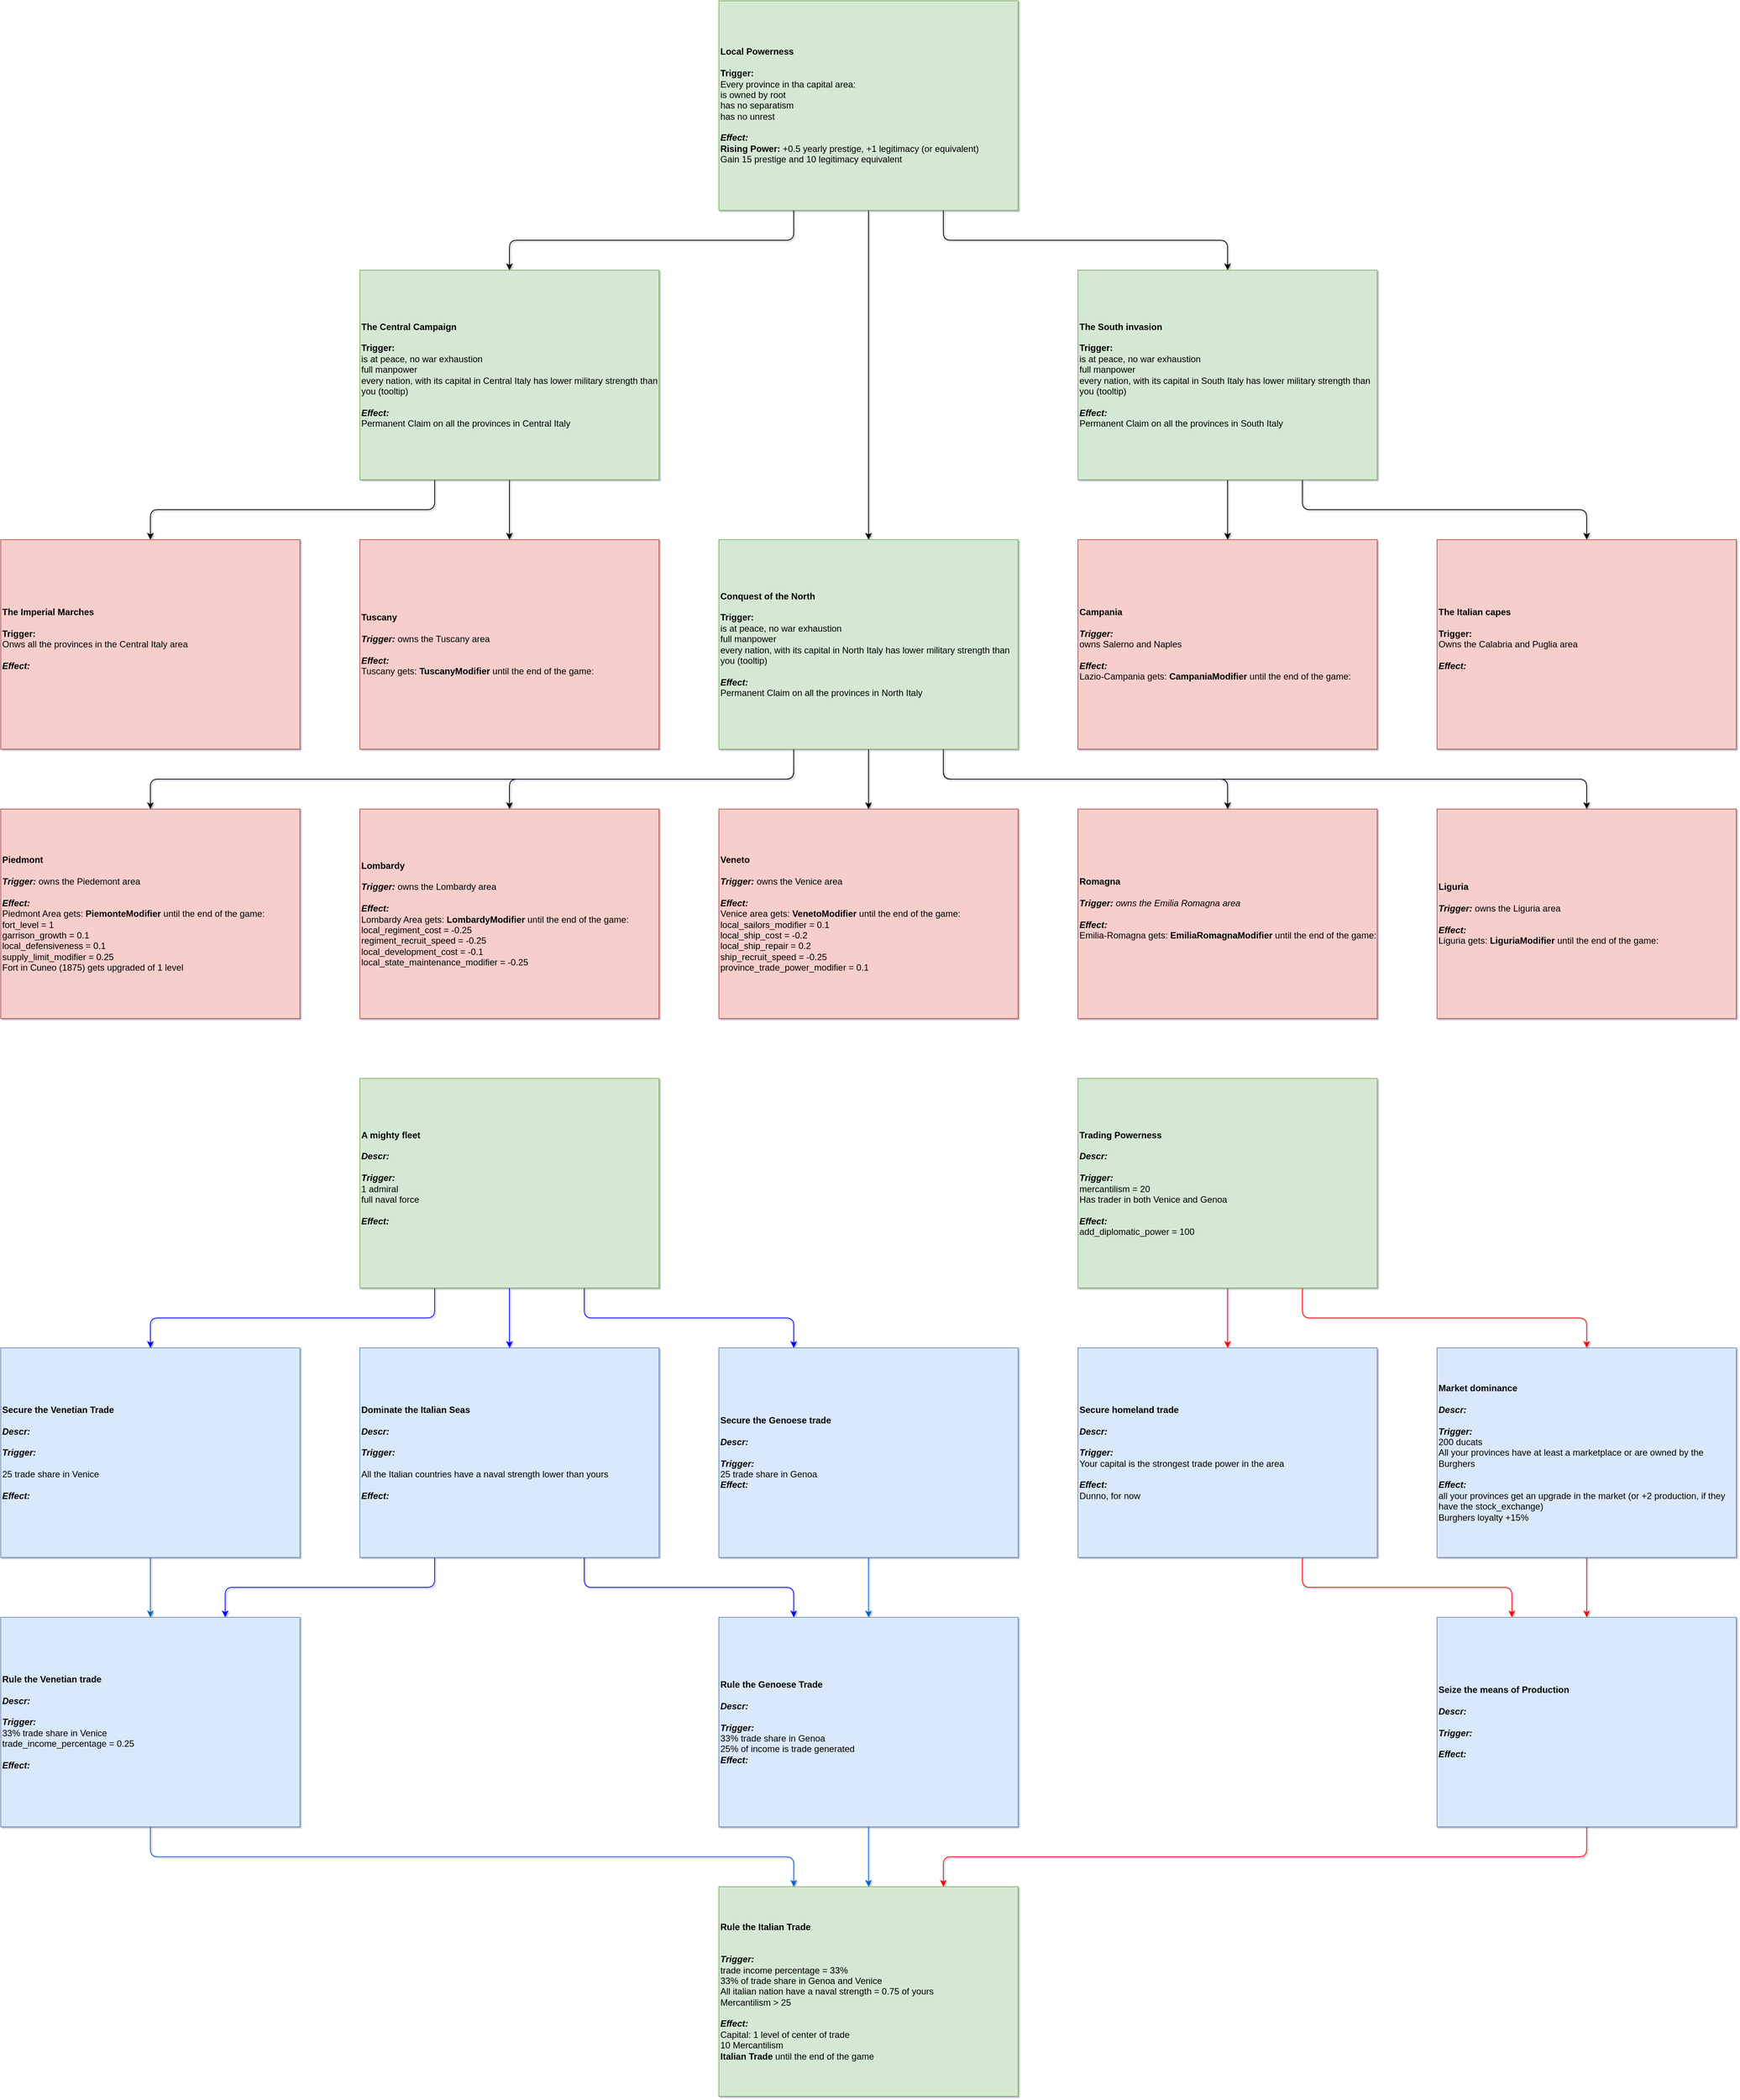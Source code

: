 <mxfile version="12.4.2" type="device" pages="2"><diagram id="kzSDAJDjx9IFy4JvHGh8" name="Minors only"><mxGraphModel dx="1673" dy="979" grid="1" gridSize="10" guides="1" tooltips="1" connect="1" arrows="1" fold="1" page="1" pageScale="1" pageWidth="827" pageHeight="1169" math="0" shadow="1"><root><mxCell id="0"/><mxCell id="1" parent="0"/><mxCell id="h8s-hCxMcf2PMTDbwtCN-36" value="&lt;div style=&quot;font-size: 12px&quot;&gt;&lt;b style=&quot;font-size: 12px&quot;&gt;Lombardy&lt;/b&gt;&lt;br style=&quot;font-size: 12px&quot;&gt;&lt;/div&gt;&lt;div style=&quot;font-size: 12px&quot;&gt;&lt;font style=&quot;font-size: 12px&quot;&gt;&lt;div style=&quot;font-size: 12px&quot;&gt;&lt;br&gt;&lt;/div&gt;&lt;/font&gt;&lt;/div&gt;&lt;div style=&quot;font-size: 12px&quot;&gt;&lt;font style=&quot;font-size: 12px&quot;&gt;&lt;b style=&quot;font-size: 12px&quot;&gt;&lt;i style=&quot;font-size: 12px&quot;&gt;Trigger:&amp;nbsp;&lt;/i&gt;&lt;/b&gt;&lt;/font&gt;&lt;span&gt;owns the Lombardy area&lt;/span&gt;&lt;/div&gt;&lt;div style=&quot;font-size: 12px&quot;&gt;&lt;font style=&quot;font-size: 12px&quot;&gt;&lt;br style=&quot;font-size: 12px&quot;&gt;&lt;/font&gt;&lt;/div&gt;&lt;font&gt;&lt;b style=&quot;font-size: 12px&quot;&gt;&lt;i style=&quot;font-size: 12px&quot;&gt;Effect:&amp;nbsp;&lt;br&gt;&lt;/i&gt;&lt;/b&gt;&lt;div&gt;&lt;div&gt;Lombardy Area gets:&amp;nbsp;&lt;b&gt;LombardyModifier&amp;nbsp;&lt;/b&gt;&lt;span&gt;until the end of the game:&lt;/span&gt;&lt;/div&gt;&lt;div&gt;&lt;div&gt;local_regiment_cost = -0.25&lt;/div&gt;&lt;div&gt;regiment_recruit_speed = -0.25&lt;/div&gt;&lt;div&gt;local_development_cost = -0.1&lt;/div&gt;&lt;/div&gt;&lt;/div&gt;&lt;div&gt;local_state_maintenance_modifier = -0.25&lt;br&gt;&lt;/div&gt;&lt;/font&gt;" style="rounded=0;whiteSpace=wrap;html=1;align=left;fontSize=12;fillColor=#f8cecc;strokeColor=#b85450;" parent="1" vertex="1"><mxGeometry x="480" y="1080" width="400" height="280" as="geometry"/></mxCell><mxCell id="w6SWjsJNd_PJqNKlExnE-12" value="" style="edgeStyle=orthogonalEdgeStyle;rounded=0;orthogonalLoop=1;jettySize=auto;html=1;" parent="1" edge="1"><mxGeometry relative="1" as="geometry"><mxPoint x="-1360" y="720.071" as="sourcePoint"/></mxGeometry></mxCell><mxCell id="w6SWjsJNd_PJqNKlExnE-16" value="" style="edgeStyle=orthogonalEdgeStyle;rounded=0;orthogonalLoop=1;jettySize=auto;html=1;" parent="1" edge="1"><mxGeometry relative="1" as="geometry"><mxPoint x="-1360" y="1120.071" as="sourcePoint"/></mxGeometry></mxCell><mxCell id="wZS7Q_uzc3c4S4Pi2nk3-8" value="&lt;b&gt;Veneto&lt;br&gt;&lt;/b&gt;&lt;b&gt;&lt;i&gt;&lt;br&gt;Trigger:&amp;nbsp;&lt;/i&gt;&lt;/b&gt;&lt;span&gt;owns the Venice area&lt;/span&gt;&lt;b&gt;&lt;i&gt;&lt;br&gt;&lt;/i&gt;&lt;/b&gt;&lt;div&gt;&lt;br&gt;&lt;/div&gt;&lt;div style=&quot;font-size: 12px&quot;&gt;&lt;font style=&quot;font-size: 12px&quot;&gt;&lt;b style=&quot;font-size: 12px&quot;&gt;&lt;i style=&quot;font-size: 12px&quot;&gt;Effect:&amp;nbsp;&lt;/i&gt;&lt;/b&gt;&lt;/font&gt;&lt;/div&gt;&lt;div&gt;&lt;font&gt;&lt;div&gt;Venice area gets:&amp;nbsp;&lt;b&gt;VenetoModifier&lt;/b&gt;&lt;span&gt;&amp;nbsp;until the end of the game:&lt;/span&gt;&lt;/div&gt;&lt;div&gt;&lt;div&gt;local_sailors_modifier = 0.1&lt;/div&gt;&lt;div&gt;local_ship_cost = -0.2&lt;/div&gt;&lt;div&gt;local_ship_repair = 0.2&lt;/div&gt;&lt;div&gt;ship_recruit_speed = -0.25&lt;/div&gt;&lt;div&gt;province_trade_power_modifier = 0.1&lt;/div&gt;&lt;/div&gt;&lt;/font&gt;&lt;/div&gt;" style="rounded=0;whiteSpace=wrap;html=1;align=left;fontSize=12;fillColor=#f8cecc;strokeColor=#b85450;" parent="1" vertex="1"><mxGeometry x="960" y="1080" width="400" height="280" as="geometry"/></mxCell><mxCell id="Hifq5IkfQWLHuLUF-LU--6" value="&lt;div&gt;&lt;b&gt;Romagna&lt;/b&gt;&lt;/div&gt;&lt;div&gt;&lt;b&gt;&lt;i&gt;&lt;br&gt;&lt;/i&gt;&lt;/b&gt;&lt;/div&gt;&lt;i style=&quot;font-weight: bold&quot;&gt;&lt;div&gt;&lt;i&gt;Trigger:&amp;nbsp;&lt;/i&gt;&lt;span style=&quot;font-weight: normal&quot;&gt;owns the Emilia Romagna area&lt;/span&gt;&lt;/div&gt;&lt;/i&gt;&lt;div&gt;&lt;br&gt;&lt;/div&gt;&lt;div style=&quot;font-size: 12px&quot;&gt;&lt;font style=&quot;font-size: 12px&quot;&gt;&lt;b style=&quot;font-size: 12px&quot;&gt;&lt;i style=&quot;font-size: 12px&quot;&gt;Effect:&amp;nbsp;&lt;/i&gt;&lt;/b&gt;&lt;/font&gt;&lt;/div&gt;&lt;div style=&quot;font-size: 12px&quot;&gt;&lt;div&gt;Emilia-Romagna gets:&amp;nbsp;&lt;b&gt;EmiliaRomagnaModifier&lt;/b&gt;&lt;span&gt;&amp;nbsp;until the end of the game:&lt;/span&gt;&lt;/div&gt;&lt;div&gt;&lt;br&gt;&lt;/div&gt;&lt;/div&gt;" style="rounded=0;whiteSpace=wrap;html=1;align=left;fontSize=12;fillColor=#f8cecc;strokeColor=#b85450;" parent="1" vertex="1"><mxGeometry x="1440" y="1080" width="400" height="280" as="geometry"/></mxCell><mxCell id="uEz5_Wy8NnW6_NstohDP-1" value="&lt;b&gt;Liguria&lt;br&gt;&lt;br&gt;&lt;/b&gt;&lt;div style=&quot;font-size: 12px&quot;&gt;&lt;font style=&quot;font-size: 12px&quot;&gt;&lt;b style=&quot;font-size: 12px&quot;&gt;&lt;i style=&quot;font-size: 12px&quot;&gt;Trigger:&amp;nbsp;&lt;/i&gt;&lt;/b&gt;&lt;/font&gt;&lt;span&gt;owns the Liguria area&lt;/span&gt;&lt;/div&gt;&lt;div&gt;&lt;br&gt;&lt;/div&gt;&lt;div style=&quot;font-size: 12px&quot;&gt;&lt;font style=&quot;font-size: 12px&quot;&gt;&lt;b style=&quot;font-size: 12px&quot;&gt;&lt;i style=&quot;font-size: 12px&quot;&gt;Effect:&amp;nbsp;&lt;/i&gt;&lt;/b&gt;&lt;/font&gt;&lt;/div&gt;&lt;div style=&quot;font-size: 12px&quot;&gt;&lt;span&gt;Liguria gets:&amp;nbsp;&lt;/span&gt;&lt;b&gt;LiguriaModifier&lt;/b&gt;&lt;span&gt;&amp;nbsp;until the end of the game:&lt;/span&gt;&lt;/div&gt;" style="rounded=0;whiteSpace=wrap;html=1;align=left;fontSize=12;fillColor=#f8cecc;strokeColor=#b85450;" parent="1" vertex="1"><mxGeometry x="1920" y="1080" width="400" height="280" as="geometry"/></mxCell><mxCell id="5ixz_jZ468IJcfCnel48-5" value="&lt;b&gt;Campania&lt;br&gt;&lt;/b&gt;&lt;br&gt;&lt;div style=&quot;font-size: 12px&quot;&gt;&lt;b&gt;&lt;i&gt;Trigger:&amp;nbsp;&lt;/i&gt;&lt;/b&gt;&lt;br&gt;&lt;/div&gt;&lt;div style=&quot;font-size: 12px&quot;&gt;owns Salerno and Naples&lt;/div&gt;&lt;div&gt;&lt;br&gt;&lt;/div&gt;&lt;div style=&quot;font-size: 12px&quot;&gt;&lt;font style=&quot;font-size: 12px&quot;&gt;&lt;b style=&quot;font-size: 12px&quot;&gt;&lt;i style=&quot;font-size: 12px&quot;&gt;Effect:&lt;/i&gt;&lt;/b&gt;&lt;/font&gt;&lt;/div&gt;&lt;div style=&quot;font-size: 12px&quot;&gt;Lazio-Campania gets:&amp;nbsp;&lt;b&gt;CampaniaModifier&lt;/b&gt;&lt;span&gt;&amp;nbsp;until the end of the game:&lt;/span&gt;&lt;/div&gt;" style="rounded=0;whiteSpace=wrap;html=1;align=left;fontSize=12;fillColor=#f8cecc;strokeColor=#b85450;" parent="1" vertex="1"><mxGeometry x="1440" y="720" width="400" height="280" as="geometry"/></mxCell><mxCell id="Hifq5IkfQWLHuLUF-LU--1" value="&lt;b style=&quot;font-size: 12px&quot;&gt;Piedmont&lt;br style=&quot;font-size: 12px&quot;&gt;&lt;/b&gt;&lt;div style=&quot;font-size: 12px&quot;&gt;&lt;br&gt;&lt;/div&gt;&lt;div style=&quot;font-size: 12px&quot;&gt;&lt;font style=&quot;font-size: 12px&quot;&gt;&lt;b style=&quot;font-size: 12px&quot;&gt;&lt;i style=&quot;font-size: 12px&quot;&gt;Trigger:&amp;nbsp;&lt;/i&gt;&lt;/b&gt;&lt;/font&gt;&lt;span&gt;owns the Piedemont area&lt;/span&gt;&lt;/div&gt;&lt;div&gt;&lt;br&gt;&lt;/div&gt;&lt;div style=&quot;font-size: 12px&quot;&gt;&lt;font style=&quot;font-size: 12px&quot;&gt;&lt;b style=&quot;font-size: 12px&quot;&gt;&lt;i style=&quot;font-size: 12px&quot;&gt;Effect:&amp;nbsp;&lt;/i&gt;&lt;/b&gt;&lt;/font&gt;&lt;/div&gt;&lt;div&gt;&lt;div style=&quot;font-size: 12px&quot;&gt;Piedmont Area gets:&amp;nbsp;&lt;b&gt;PiemonteModifier &lt;/b&gt;&lt;span&gt;until the end of the game:&lt;/span&gt;&lt;/div&gt;&lt;div&gt;&lt;div&gt;fort_level = 1&amp;nbsp;&lt;/div&gt;&lt;div&gt;garrison_growth = 0.1&lt;/div&gt;&lt;div&gt;local_defensiveness = 0.1&lt;/div&gt;&lt;div&gt;supply_limit_modifier = 0.25&lt;/div&gt;&lt;/div&gt;&lt;div style=&quot;font-size: 12px&quot;&gt;Fort in Cuneo (1875) gets upgraded of 1 level&lt;/div&gt;&lt;/div&gt;" style="rounded=0;whiteSpace=wrap;html=1;align=left;fontSize=12;fillColor=#f8cecc;strokeColor=#b85450;labelBorderColor=none;" parent="1" vertex="1"><mxGeometry y="1080" width="400" height="280" as="geometry"/></mxCell><mxCell id="qPmOHIH1bKVGM6QNh14A-26" value="&lt;b&gt;Tuscany&lt;br&gt;&lt;br&gt;&lt;/b&gt;&lt;div style=&quot;font-size: 12px&quot;&gt;&lt;font style=&quot;font-size: 12px&quot;&gt;&lt;b style=&quot;font-size: 12px&quot;&gt;&lt;i style=&quot;font-size: 12px&quot;&gt;Trigger:&amp;nbsp;&lt;/i&gt;&lt;/b&gt;&lt;/font&gt;&lt;span&gt;owns the Tuscany area&lt;/span&gt;&lt;/div&gt;&lt;div style=&quot;font-size: 12px&quot;&gt;&lt;br&gt;&lt;/div&gt;&lt;div style=&quot;font-size: 12px&quot;&gt;&lt;font style=&quot;font-size: 12px&quot;&gt;&lt;b style=&quot;font-size: 12px&quot;&gt;&lt;i style=&quot;font-size: 12px&quot;&gt;Effect:&amp;nbsp;&lt;/i&gt;&lt;/b&gt;&lt;/font&gt;&lt;/div&gt;&lt;div style=&quot;font-size: 12px&quot;&gt;&lt;div&gt;Tuscany gets: &lt;b&gt;T&lt;/b&gt;&lt;b&gt;uscanyModifier&lt;/b&gt;&lt;span&gt;&amp;nbsp;until the end of the game:&lt;/span&gt;&lt;/div&gt;&lt;/div&gt;" style="rounded=0;whiteSpace=wrap;html=1;align=left;fontSize=12;fillColor=#f8cecc;strokeColor=#b85450;" parent="1" vertex="1"><mxGeometry x="480" y="720" width="400" height="280" as="geometry"/></mxCell><mxCell id="yrQwM_ZOXLAgXuqmaFQ8-32" value="" style="edgeStyle=orthogonalEdgeStyle;orthogonalLoop=1;jettySize=auto;html=1;fontSize=12;rounded=0;" parent="1" edge="1"><mxGeometry relative="1" as="geometry"><mxPoint x="80" y="3520" as="sourcePoint"/></mxGeometry></mxCell><mxCell id="yrQwM_ZOXLAgXuqmaFQ8-34" value="" style="edgeStyle=orthogonalEdgeStyle;orthogonalLoop=1;jettySize=auto;html=1;fontSize=12;rounded=0;" parent="1" edge="1"><mxGeometry relative="1" as="geometry"><mxPoint x="-400" y="3520" as="sourcePoint"/></mxGeometry></mxCell><mxCell id="h8s-hCxMcf2PMTDbwtCN-22" value="" style="edgeStyle=orthogonalEdgeStyle;orthogonalLoop=1;jettySize=auto;html=1;fontSize=18;rounded=0;" parent="1" edge="1"><mxGeometry relative="1" as="geometry"><mxPoint x="-800" y="4240" as="sourcePoint"/></mxGeometry></mxCell><mxCell id="-eSsL5vPYdemYXw4AWv2-6" value="" style="edgeStyle=orthogonalEdgeStyle;rounded=1;orthogonalLoop=1;jettySize=auto;html=1;exitX=0.5;exitY=1;exitDx=0;exitDy=0;" parent="1" source="-eSsL5vPYdemYXw4AWv2-1" target="-eSsL5vPYdemYXw4AWv2-5" edge="1"><mxGeometry relative="1" as="geometry"/></mxCell><mxCell id="-eSsL5vPYdemYXw4AWv2-21" style="edgeStyle=orthogonalEdgeStyle;rounded=1;orthogonalLoop=1;jettySize=auto;html=1;exitX=0.25;exitY=1;exitDx=0;exitDy=0;" parent="1" source="-eSsL5vPYdemYXw4AWv2-1" target="-eSsL5vPYdemYXw4AWv2-7" edge="1"><mxGeometry relative="1" as="geometry"/></mxCell><mxCell id="-eSsL5vPYdemYXw4AWv2-22" style="edgeStyle=orthogonalEdgeStyle;rounded=1;orthogonalLoop=1;jettySize=auto;html=1;exitX=0.75;exitY=1;exitDx=0;exitDy=0;" parent="1" source="-eSsL5vPYdemYXw4AWv2-1" target="-eSsL5vPYdemYXw4AWv2-3" edge="1"><mxGeometry relative="1" as="geometry"/></mxCell><mxCell id="-eSsL5vPYdemYXw4AWv2-1" value="&lt;div style=&quot;font-size: 12px&quot; align=&quot;left&quot;&gt;&lt;b&gt;Local Powerness&lt;/b&gt;&lt;/div&gt;&lt;div style=&quot;font-size: 12px&quot; align=&quot;left&quot;&gt;&lt;br&gt;&lt;/div&gt;&lt;div style=&quot;font-size: 12px&quot; align=&quot;left&quot;&gt;&lt;b&gt;Trigger:&lt;/b&gt;&lt;/div&gt;&lt;div style=&quot;font-size: 12px&quot; align=&quot;left&quot;&gt;Every province in tha capital area:&lt;/div&gt;&lt;div style=&quot;font-size: 12px&quot; align=&quot;left&quot;&gt;is owned by root&lt;/div&gt;&lt;div style=&quot;font-size: 12px&quot; align=&quot;left&quot;&gt;has no separatism&lt;/div&gt;&lt;div style=&quot;font-size: 12px&quot; align=&quot;left&quot;&gt;has no unrest&lt;/div&gt;&lt;div style=&quot;font-size: 12px&quot; align=&quot;left&quot;&gt;&lt;br&gt;&lt;/div&gt;&lt;div style=&quot;font-size: 12px&quot; align=&quot;left&quot;&gt;&lt;font style=&quot;font-size: 12px&quot;&gt;&lt;font style=&quot;font-size: 12px&quot;&gt;&lt;b style=&quot;font-size: 12px&quot;&gt;&lt;i style=&quot;font-size: 12px&quot;&gt;Effect:&lt;/i&gt;&lt;/b&gt;&lt;/font&gt;&lt;/font&gt;&lt;/div&gt;&lt;div style=&quot;font-size: 12px&quot; align=&quot;left&quot;&gt;&lt;b&gt;Rising Power:&lt;/b&gt;&amp;nbsp;+0.5 yearly prestige, +1 legitimacy (or equivalent)&lt;/div&gt;&lt;div style=&quot;font-size: 12px&quot; align=&quot;left&quot;&gt;Gain 15 prestige and 10 legitimacy equivalent&lt;/div&gt;" style="rounded=0;whiteSpace=wrap;html=1;align=left;fontSize=12;fillColor=#d5e8d4;strokeColor=#82b366;" parent="1" vertex="1"><mxGeometry x="960" width="400" height="280" as="geometry"/></mxCell><mxCell id="-eSsL5vPYdemYXw4AWv2-13" style="edgeStyle=orthogonalEdgeStyle;rounded=1;orthogonalLoop=1;jettySize=auto;html=1;exitX=0.5;exitY=1;exitDx=0;exitDy=0;" parent="1" source="-eSsL5vPYdemYXw4AWv2-7" target="qPmOHIH1bKVGM6QNh14A-26" edge="1"><mxGeometry relative="1" as="geometry"/></mxCell><mxCell id="-eSsL5vPYdemYXw4AWv2-24" value="" style="edgeStyle=orthogonalEdgeStyle;rounded=1;orthogonalLoop=1;jettySize=auto;html=1;exitX=0.25;exitY=1;exitDx=0;exitDy=0;" parent="1" source="-eSsL5vPYdemYXw4AWv2-7" target="-eSsL5vPYdemYXw4AWv2-23" edge="1"><mxGeometry relative="1" as="geometry"/></mxCell><mxCell id="-eSsL5vPYdemYXw4AWv2-7" value="&lt;div style=&quot;font-size: 12px&quot; align=&quot;left&quot;&gt;&lt;b&gt;The Central Campaign&lt;/b&gt;&lt;/div&gt;&lt;div style=&quot;font-size: 12px&quot; align=&quot;left&quot;&gt;&lt;br&gt;&lt;/div&gt;&lt;div style=&quot;font-size: 12px&quot; align=&quot;left&quot;&gt;&lt;div align=&quot;left&quot;&gt;&lt;b&gt;Trigger:&lt;/b&gt;&lt;/div&gt;&lt;div align=&quot;left&quot;&gt;is at peace, no war exhaustion&lt;/div&gt;&lt;div align=&quot;left&quot;&gt;full manpower&lt;/div&gt;&lt;div align=&quot;left&quot;&gt;every nation, with its capital in Central Italy has lower military strength than you (tooltip)&lt;/div&gt;&lt;div align=&quot;left&quot;&gt;&lt;br&gt;&lt;/div&gt;&lt;div align=&quot;left&quot;&gt;&lt;b&gt;&lt;i&gt;Effect:&lt;/i&gt;&lt;/b&gt;&lt;/div&gt;&lt;div align=&quot;left&quot;&gt;Permanent Claim on all the provinces in Central Italy&lt;/div&gt;&lt;/div&gt;" style="rounded=0;whiteSpace=wrap;html=1;align=left;fontSize=12;fillColor=#d5e8d4;strokeColor=#82b366;" parent="1" vertex="1"><mxGeometry x="480" y="360" width="400" height="280" as="geometry"/></mxCell><mxCell id="-eSsL5vPYdemYXw4AWv2-23" value="&lt;div style=&quot;font-size: 12px&quot; align=&quot;left&quot;&gt;&lt;b&gt;The Imperial Marches&lt;/b&gt;&lt;/div&gt;&lt;div style=&quot;font-size: 12px&quot; align=&quot;left&quot;&gt;&lt;br&gt;&lt;/div&gt;&lt;div style=&quot;font-size: 12px&quot; align=&quot;left&quot;&gt;&lt;div align=&quot;left&quot;&gt;&lt;b&gt;Trigger:&lt;/b&gt;&lt;/div&gt;&lt;div align=&quot;left&quot;&gt;Onws all the provinces in the Central Italy area&lt;/div&gt;&lt;div align=&quot;left&quot;&gt;&lt;br&gt;&lt;/div&gt;&lt;div align=&quot;left&quot;&gt;&lt;b&gt;&lt;i&gt;Effect:&lt;/i&gt;&lt;/b&gt;&lt;/div&gt;&lt;div align=&quot;left&quot;&gt;&lt;br&gt;&lt;/div&gt;&lt;/div&gt;" style="rounded=0;whiteSpace=wrap;html=1;align=left;fontSize=12;fillColor=#f8cecc;strokeColor=#b85450;" parent="1" vertex="1"><mxGeometry y="720" width="400" height="280" as="geometry"/></mxCell><mxCell id="EHQ6qR4hV-Xrfkg4l6Vk-2" style="edgeStyle=orthogonalEdgeStyle;rounded=1;orthogonalLoop=1;jettySize=auto;html=1;exitX=0.25;exitY=1;exitDx=0;exitDy=0;" edge="1" parent="1" source="-eSsL5vPYdemYXw4AWv2-5" target="Hifq5IkfQWLHuLUF-LU--1"><mxGeometry relative="1" as="geometry"/></mxCell><mxCell id="EHQ6qR4hV-Xrfkg4l6Vk-3" style="edgeStyle=orthogonalEdgeStyle;rounded=1;orthogonalLoop=1;jettySize=auto;html=1;exitX=0.25;exitY=1;exitDx=0;exitDy=0;" edge="1" parent="1" source="-eSsL5vPYdemYXw4AWv2-5" target="h8s-hCxMcf2PMTDbwtCN-36"><mxGeometry relative="1" as="geometry"/></mxCell><mxCell id="EHQ6qR4hV-Xrfkg4l6Vk-4" style="edgeStyle=orthogonalEdgeStyle;rounded=1;orthogonalLoop=1;jettySize=auto;html=1;exitX=0.5;exitY=1;exitDx=0;exitDy=0;" edge="1" parent="1" source="-eSsL5vPYdemYXw4AWv2-5" target="wZS7Q_uzc3c4S4Pi2nk3-8"><mxGeometry relative="1" as="geometry"/></mxCell><mxCell id="EHQ6qR4hV-Xrfkg4l6Vk-5" style="edgeStyle=orthogonalEdgeStyle;rounded=1;orthogonalLoop=1;jettySize=auto;html=1;exitX=0.75;exitY=1;exitDx=0;exitDy=0;" edge="1" parent="1" source="-eSsL5vPYdemYXw4AWv2-5" target="Hifq5IkfQWLHuLUF-LU--6"><mxGeometry relative="1" as="geometry"/></mxCell><mxCell id="EHQ6qR4hV-Xrfkg4l6Vk-6" style="edgeStyle=orthogonalEdgeStyle;rounded=1;orthogonalLoop=1;jettySize=auto;html=1;exitX=0.75;exitY=1;exitDx=0;exitDy=0;" edge="1" parent="1" source="-eSsL5vPYdemYXw4AWv2-5" target="uEz5_Wy8NnW6_NstohDP-1"><mxGeometry relative="1" as="geometry"/></mxCell><mxCell id="-eSsL5vPYdemYXw4AWv2-5" value="&lt;div style=&quot;font-size: 12px&quot; align=&quot;left&quot;&gt;&lt;b&gt;Conquest of the North&lt;/b&gt;&lt;/div&gt;&lt;div style=&quot;font-size: 12px&quot; align=&quot;left&quot;&gt;&lt;br&gt;&lt;/div&gt;&lt;div style=&quot;font-size: 12px&quot; align=&quot;left&quot;&gt;&lt;div align=&quot;left&quot;&gt;&lt;b&gt;Trigger:&lt;/b&gt;&lt;/div&gt;&lt;div align=&quot;left&quot;&gt;is at peace, no war exhaustion&lt;/div&gt;&lt;div align=&quot;left&quot;&gt;full manpower&lt;/div&gt;&lt;div align=&quot;left&quot;&gt;every nation, with its capital in North Italy has lower military strength than you (tooltip)&lt;/div&gt;&lt;div align=&quot;left&quot;&gt;&lt;br&gt;&lt;/div&gt;&lt;div align=&quot;left&quot;&gt;&lt;b&gt;&lt;i&gt;Effect:&lt;/i&gt;&lt;/b&gt;&lt;/div&gt;&lt;div align=&quot;left&quot;&gt;Permanent Claim on all the provinces in North Italy&lt;/div&gt;&lt;/div&gt;" style="rounded=0;whiteSpace=wrap;html=1;align=left;fontSize=12;fillColor=#d5e8d4;strokeColor=#82b366;" parent="1" vertex="1"><mxGeometry x="960" y="720" width="400" height="280" as="geometry"/></mxCell><mxCell id="-eSsL5vPYdemYXw4AWv2-10" style="edgeStyle=orthogonalEdgeStyle;rounded=1;orthogonalLoop=1;jettySize=auto;html=1;exitX=0.5;exitY=1;exitDx=0;exitDy=0;" parent="1" source="-eSsL5vPYdemYXw4AWv2-3" target="5ixz_jZ468IJcfCnel48-5" edge="1"><mxGeometry relative="1" as="geometry"/></mxCell><mxCell id="-eSsL5vPYdemYXw4AWv2-26" value="" style="edgeStyle=orthogonalEdgeStyle;rounded=1;orthogonalLoop=1;jettySize=auto;html=1;exitX=0.75;exitY=1;exitDx=0;exitDy=0;" parent="1" source="-eSsL5vPYdemYXw4AWv2-3" target="-eSsL5vPYdemYXw4AWv2-25" edge="1"><mxGeometry relative="1" as="geometry"/></mxCell><mxCell id="-eSsL5vPYdemYXw4AWv2-3" value="&lt;div style=&quot;font-size: 12px&quot; align=&quot;left&quot;&gt;&lt;b&gt;The South invasion&lt;/b&gt;&lt;/div&gt;&lt;div style=&quot;font-size: 12px&quot; align=&quot;left&quot;&gt;&lt;br&gt;&lt;/div&gt;&lt;div style=&quot;font-size: 12px&quot; align=&quot;left&quot;&gt;&lt;b&gt;Trigger:&lt;/b&gt;&lt;/div&gt;&lt;div style=&quot;font-size: 12px&quot; align=&quot;left&quot;&gt;is at peace, no war exhaustion&lt;/div&gt;&lt;div style=&quot;font-size: 12px&quot; align=&quot;left&quot;&gt;full manpower&lt;/div&gt;&lt;div style=&quot;font-size: 12px&quot; align=&quot;left&quot;&gt;every nation, with its capital in South Italy has lower military strength than you (tooltip)&lt;/div&gt;&lt;div style=&quot;font-size: 12px&quot; align=&quot;left&quot;&gt;&lt;br&gt;&lt;/div&gt;&lt;div style=&quot;font-size: 12px&quot; align=&quot;left&quot;&gt;&lt;font style=&quot;font-size: 12px&quot;&gt;&lt;font style=&quot;font-size: 12px&quot;&gt;&lt;b style=&quot;font-size: 12px&quot;&gt;&lt;i style=&quot;font-size: 12px&quot;&gt;Effect:&lt;/i&gt;&lt;/b&gt;&lt;/font&gt;&lt;/font&gt;&lt;/div&gt;&lt;div style=&quot;font-size: 12px&quot; align=&quot;left&quot;&gt;Permanent Claim on all the provinces in South Italy&lt;/div&gt;" style="rounded=0;whiteSpace=wrap;html=1;align=left;fontSize=12;fillColor=#d5e8d4;strokeColor=#82b366;" parent="1" vertex="1"><mxGeometry x="1440" y="360" width="400" height="280" as="geometry"/></mxCell><mxCell id="-eSsL5vPYdemYXw4AWv2-25" value="&lt;div style=&quot;font-size: 12px&quot; align=&quot;left&quot;&gt;&lt;b&gt;The Italian capes&lt;/b&gt;&lt;/div&gt;&lt;div style=&quot;font-size: 12px&quot; align=&quot;left&quot;&gt;&lt;br&gt;&lt;/div&gt;&lt;div style=&quot;font-size: 12px&quot; align=&quot;left&quot;&gt;&lt;b&gt;Trigger:&lt;/b&gt;&lt;/div&gt;&lt;div style=&quot;font-size: 12px&quot; align=&quot;left&quot;&gt;Owns the Calabria and Puglia area&lt;/div&gt;&lt;div style=&quot;font-size: 12px&quot; align=&quot;left&quot;&gt;&lt;br&gt;&lt;/div&gt;&lt;div style=&quot;font-size: 12px&quot; align=&quot;left&quot;&gt;&lt;font style=&quot;font-size: 12px&quot;&gt;&lt;font style=&quot;font-size: 12px&quot;&gt;&lt;b style=&quot;font-size: 12px&quot;&gt;&lt;i style=&quot;font-size: 12px&quot;&gt;Effect:&lt;/i&gt;&lt;/b&gt;&lt;/font&gt;&lt;/font&gt;&lt;/div&gt;&lt;div style=&quot;font-size: 12px&quot; align=&quot;left&quot;&gt;&lt;br&gt;&lt;/div&gt;" style="rounded=0;whiteSpace=wrap;html=1;align=left;fontSize=12;fillColor=#f8cecc;strokeColor=#b85450;" parent="1" vertex="1"><mxGeometry x="1920" y="720" width="400" height="280" as="geometry"/></mxCell><mxCell id="X6jSsUwbUfTeSYqS7ufk-1" style="edgeStyle=orthogonalEdgeStyle;rounded=1;orthogonalLoop=1;jettySize=auto;html=1;exitX=0.75;exitY=1;exitDx=0;exitDy=0;strokeColor=#FF0000;" parent="1" source="X6jSsUwbUfTeSYqS7ufk-23" target="X6jSsUwbUfTeSYqS7ufk-7" edge="1"><mxGeometry relative="1" as="geometry"/></mxCell><mxCell id="X6jSsUwbUfTeSYqS7ufk-2" style="edgeStyle=orthogonalEdgeStyle;rounded=1;orthogonalLoop=1;jettySize=auto;html=1;exitX=0.75;exitY=1;exitDx=0;exitDy=0;entryX=0.25;entryY=0;entryDx=0;entryDy=0;strokeColor=#FF0000;" parent="1" source="X6jSsUwbUfTeSYqS7ufk-3" target="X6jSsUwbUfTeSYqS7ufk-5" edge="1"><mxGeometry relative="1" as="geometry"/></mxCell><mxCell id="X6jSsUwbUfTeSYqS7ufk-3" value="&lt;b&gt;Secure homeland trade&lt;br&gt;&lt;/b&gt;&lt;b&gt;&lt;i&gt;&lt;br&gt;Descr:&lt;br&gt;&lt;br&gt;Trigger:&amp;nbsp;&lt;/i&gt;&lt;/b&gt;&lt;b&gt;&lt;i&gt;&lt;br&gt;&lt;/i&gt;&lt;/b&gt;&lt;div&gt;Your capital is the strongest trade power in the area&lt;/div&gt;&lt;div&gt;&lt;br&gt;&lt;/div&gt;&lt;div&gt;&lt;b&gt;&lt;i&gt;Effect:&lt;/i&gt;&lt;/b&gt;&lt;/div&gt;&lt;div&gt;Dunno, for now&lt;/div&gt;" style="rounded=0;whiteSpace=wrap;html=1;align=left;fontSize=12;fillColor=#dae8fc;strokeColor=#6c8ebf;" parent="1" vertex="1"><mxGeometry x="1440" y="1800" width="400" height="280" as="geometry"/></mxCell><mxCell id="X6jSsUwbUfTeSYqS7ufk-4" style="edgeStyle=orthogonalEdgeStyle;rounded=1;orthogonalLoop=1;jettySize=auto;html=1;exitX=0.5;exitY=1;exitDx=0;exitDy=0;strokeColor=#FF0000;entryX=0.75;entryY=0;entryDx=0;entryDy=0;" parent="1" source="X6jSsUwbUfTeSYqS7ufk-5" target="X6jSsUwbUfTeSYqS7ufk-19" edge="1"><mxGeometry relative="1" as="geometry"/></mxCell><mxCell id="X6jSsUwbUfTeSYqS7ufk-5" value="&lt;b&gt;Seize the means&amp;nbsp;of Production&lt;br&gt;&lt;/b&gt;&lt;b&gt;&lt;i&gt;&lt;br&gt;Descr:&lt;br&gt;&lt;br&gt;Trigger:&amp;nbsp;&lt;/i&gt;&lt;/b&gt;&lt;b&gt;&lt;i&gt;&lt;br&gt;&lt;/i&gt;&lt;/b&gt;&lt;div&gt;&lt;br&gt;&lt;/div&gt;&lt;div style=&quot;font-size: 12px&quot;&gt;&lt;font style=&quot;font-size: 12px&quot;&gt;&lt;b style=&quot;font-size: 12px&quot;&gt;&lt;i style=&quot;font-size: 12px&quot;&gt;Effect:&lt;/i&gt;&lt;/b&gt;&lt;/font&gt;&lt;/div&gt;" style="rounded=0;whiteSpace=wrap;html=1;align=left;fontSize=12;fillColor=#dae8fc;strokeColor=#6c8ebf;" parent="1" vertex="1"><mxGeometry x="1920" y="2160" width="400" height="280" as="geometry"/></mxCell><mxCell id="X6jSsUwbUfTeSYqS7ufk-6" style="edgeStyle=orthogonalEdgeStyle;rounded=1;orthogonalLoop=1;jettySize=auto;html=1;exitX=0.5;exitY=1;exitDx=0;exitDy=0;strokeColor=#FF0000;" parent="1" source="X6jSsUwbUfTeSYqS7ufk-7" target="X6jSsUwbUfTeSYqS7ufk-5" edge="1"><mxGeometry relative="1" as="geometry"/></mxCell><mxCell id="X6jSsUwbUfTeSYqS7ufk-7" value="&lt;b&gt;Market dominance&lt;br&gt;&lt;/b&gt;&lt;b&gt;&lt;i&gt;&lt;br&gt;Descr:&lt;br&gt;&lt;br&gt;Trigger:&amp;nbsp;&lt;/i&gt;&lt;/b&gt;&lt;b&gt;&lt;i&gt;&lt;br&gt;&lt;/i&gt;&lt;/b&gt;&lt;div&gt;200 ducats&lt;/div&gt;&lt;div&gt;All your provinces have at least a marketplace or are owned by the Burghers&lt;/div&gt;&lt;div&gt;&lt;br&gt;&lt;/div&gt;&lt;div&gt;&lt;b&gt;&lt;i&gt;Effect:&lt;/i&gt;&lt;/b&gt;&lt;/div&gt;&lt;div&gt;all your provinces get an upgrade in the market (or +2 production, if they have the stock_exchange)&lt;/div&gt;&lt;div&gt;Burghers loyalty +15%&lt;/div&gt;" style="rounded=0;whiteSpace=wrap;html=1;align=left;fontSize=12;fillColor=#dae8fc;strokeColor=#6c8ebf;" parent="1" vertex="1"><mxGeometry x="1920" y="1800" width="400" height="280" as="geometry"/></mxCell><mxCell id="X6jSsUwbUfTeSYqS7ufk-8" style="edgeStyle=orthogonalEdgeStyle;rounded=1;orthogonalLoop=1;jettySize=auto;html=1;exitX=0.5;exitY=1;exitDx=0;exitDy=0;strokeColor=#0066CC;" parent="1" source="X6jSsUwbUfTeSYqS7ufk-9" target="X6jSsUwbUfTeSYqS7ufk-11" edge="1"><mxGeometry relative="1" as="geometry"/></mxCell><mxCell id="X6jSsUwbUfTeSYqS7ufk-9" value="&lt;b&gt;Secure the Genoese trade&lt;br&gt;&lt;/b&gt;&lt;b&gt;&lt;i&gt;&lt;br&gt;Descr:&lt;br&gt;&lt;br&gt;Trigger:&amp;nbsp;&lt;/i&gt;&lt;/b&gt;&lt;b&gt;&lt;i&gt;&lt;br&gt;&lt;/i&gt;&lt;/b&gt;&lt;div&gt;25 trade share in Genoa&lt;/div&gt;&lt;div&gt;&lt;b&gt;&lt;i&gt;Effect:&lt;/i&gt;&lt;/b&gt;&lt;/div&gt;" style="rounded=0;whiteSpace=wrap;html=1;align=left;fontSize=12;fillColor=#dae8fc;strokeColor=#6c8ebf;" parent="1" vertex="1"><mxGeometry x="960" y="1800" width="400" height="280" as="geometry"/></mxCell><mxCell id="X6jSsUwbUfTeSYqS7ufk-10" style="edgeStyle=orthogonalEdgeStyle;orthogonalLoop=1;jettySize=auto;html=1;exitX=0.5;exitY=1;exitDx=0;exitDy=0;comic=0;startArrow=none;startFill=0;fillColor=#FF0000;strokeColor=#0066CC;rounded=1;" parent="1" source="X6jSsUwbUfTeSYqS7ufk-11" target="X6jSsUwbUfTeSYqS7ufk-19" edge="1"><mxGeometry relative="1" as="geometry"/></mxCell><mxCell id="X6jSsUwbUfTeSYqS7ufk-11" value="&lt;b&gt;Rule the Genoese Trade&lt;br&gt;&lt;/b&gt;&lt;b&gt;&lt;i&gt;&lt;br&gt;Descr:&lt;br&gt;&lt;br&gt;Trigger:&amp;nbsp;&lt;/i&gt;&lt;/b&gt;&lt;b&gt;&lt;i&gt;&lt;br&gt;&lt;/i&gt;&lt;/b&gt;&lt;div&gt;33% trade share in Genoa&lt;/div&gt;&lt;div&gt;25% of income is trade generated&lt;/div&gt;&lt;div&gt;&lt;b&gt;&lt;i&gt;Effect:&lt;/i&gt;&lt;/b&gt;&lt;/div&gt;" style="rounded=0;whiteSpace=wrap;html=1;align=left;fontSize=12;fillColor=#dae8fc;strokeColor=#6c8ebf;" parent="1" vertex="1"><mxGeometry x="960" y="2160" width="400" height="280" as="geometry"/></mxCell><mxCell id="X6jSsUwbUfTeSYqS7ufk-12" style="edgeStyle=orthogonalEdgeStyle;rounded=1;orthogonalLoop=1;jettySize=auto;html=1;exitX=0.5;exitY=1;exitDx=0;exitDy=0;strokeColor=#0066CC;" parent="1" source="X6jSsUwbUfTeSYqS7ufk-13" target="X6jSsUwbUfTeSYqS7ufk-18" edge="1"><mxGeometry relative="1" as="geometry"/></mxCell><mxCell id="X6jSsUwbUfTeSYqS7ufk-13" value="&lt;b style=&quot;font-size: 12px&quot;&gt;Secure the Venetian Trade&lt;br style=&quot;font-size: 12px&quot;&gt;&lt;/b&gt;&lt;div style=&quot;font-size: 12px&quot;&gt;&lt;b&gt;&lt;i&gt;&lt;br&gt;Descr:&lt;br&gt;&lt;br&gt;Trigger:&amp;nbsp;&lt;/i&gt;&lt;/b&gt;&lt;b&gt;&lt;i&gt;&lt;br&gt;&lt;/i&gt;&lt;/b&gt;&lt;div&gt;&lt;br&gt;&lt;/div&gt;&lt;div&gt;25 trade share in Venice&lt;/div&gt;&lt;div&gt;&lt;b&gt;&lt;i&gt;&lt;br&gt;&lt;/i&gt;&lt;/b&gt;&lt;/div&gt;&lt;div&gt;&lt;b&gt;&lt;i&gt;Effect:&lt;/i&gt;&lt;/b&gt;&lt;/div&gt;&lt;/div&gt;" style="rounded=0;whiteSpace=wrap;html=1;align=left;fontSize=12;fillColor=#dae8fc;strokeColor=#6c8ebf;labelBorderColor=none;strokeWidth=1;" parent="1" vertex="1"><mxGeometry y="1800" width="400" height="280" as="geometry"/></mxCell><mxCell id="X6jSsUwbUfTeSYqS7ufk-14" style="edgeStyle=orthogonalEdgeStyle;rounded=1;orthogonalLoop=1;jettySize=auto;html=1;exitX=0.75;exitY=1;exitDx=0;exitDy=0;entryX=0.25;entryY=0;entryDx=0;entryDy=0;strokeColor=#0000FF;" parent="1" source="X6jSsUwbUfTeSYqS7ufk-16" target="X6jSsUwbUfTeSYqS7ufk-11" edge="1"><mxGeometry relative="1" as="geometry"/></mxCell><mxCell id="X6jSsUwbUfTeSYqS7ufk-15" style="edgeStyle=orthogonalEdgeStyle;rounded=1;orthogonalLoop=1;jettySize=auto;html=1;exitX=0.25;exitY=1;exitDx=0;exitDy=0;entryX=0.75;entryY=0;entryDx=0;entryDy=0;strokeColor=#0000FF;" parent="1" source="X6jSsUwbUfTeSYqS7ufk-16" target="X6jSsUwbUfTeSYqS7ufk-18" edge="1"><mxGeometry relative="1" as="geometry"/></mxCell><mxCell id="X6jSsUwbUfTeSYqS7ufk-16" value="&lt;b style=&quot;font-size: 12px&quot;&gt;Dominate the Italian Seas&lt;br style=&quot;font-size: 12px&quot;&gt;&lt;/b&gt;&lt;div style=&quot;font-size: 12px&quot;&gt;&lt;b&gt;&lt;i&gt;&lt;br&gt;Descr:&lt;br&gt;&lt;br&gt;Trigger:&amp;nbsp;&lt;/i&gt;&lt;/b&gt;&lt;b&gt;&lt;i&gt;&lt;br&gt;&lt;/i&gt;&lt;/b&gt;&lt;div&gt;&lt;br&gt;&lt;/div&gt;&lt;div&gt;All the Italian countries have a naval strength lower than yours&lt;/div&gt;&lt;div&gt;&lt;br&gt;&lt;/div&gt;&lt;div&gt;&lt;b&gt;&lt;i&gt;Effect:&lt;/i&gt;&lt;/b&gt;&lt;/div&gt;&lt;/div&gt;" style="rounded=0;whiteSpace=wrap;html=1;align=left;fontSize=12;fillColor=#dae8fc;strokeColor=#6c8ebf;labelBorderColor=none;" parent="1" vertex="1"><mxGeometry x="480" y="1800" width="400" height="280" as="geometry"/></mxCell><mxCell id="X6jSsUwbUfTeSYqS7ufk-17" style="edgeStyle=orthogonalEdgeStyle;orthogonalLoop=1;jettySize=auto;html=1;exitX=0.5;exitY=1;exitDx=0;exitDy=0;comic=0;startArrow=none;startFill=0;fillColor=#FF0000;strokeColor=#0066CC;rounded=1;entryX=0.25;entryY=0;entryDx=0;entryDy=0;" parent="1" source="X6jSsUwbUfTeSYqS7ufk-18" target="X6jSsUwbUfTeSYqS7ufk-19" edge="1"><mxGeometry relative="1" as="geometry"/></mxCell><mxCell id="X6jSsUwbUfTeSYqS7ufk-18" value="&lt;b&gt;Rule the Venetian trade&lt;br&gt;&lt;/b&gt;&lt;b&gt;&lt;i&gt;&lt;br&gt;Descr:&lt;br&gt;&lt;br&gt;Trigger:&amp;nbsp;&lt;/i&gt;&lt;/b&gt;&lt;b&gt;&lt;i&gt;&lt;br&gt;&lt;/i&gt;&lt;/b&gt;&lt;div&gt;33% trade share in Venice&lt;/div&gt;&lt;div&gt;trade_income_percentage = 0.25&amp;nbsp;&lt;/div&gt;&lt;div&gt;&lt;br&gt;&lt;/div&gt;&lt;div&gt;&lt;b&gt;&lt;i&gt;Effect:&lt;/i&gt;&lt;/b&gt;&lt;/div&gt;" style="rounded=0;whiteSpace=wrap;html=1;align=left;fontSize=12;fillColor=#dae8fc;strokeColor=#6c8ebf;" parent="1" vertex="1"><mxGeometry y="2160" width="400" height="280" as="geometry"/></mxCell><mxCell id="X6jSsUwbUfTeSYqS7ufk-19" value="&lt;div style=&quot;font-size: 12px&quot; align=&quot;left&quot;&gt;&lt;b&gt;Rule the Italian Trade&lt;/b&gt;&lt;/div&gt;&lt;div style=&quot;font-size: 12px&quot; align=&quot;left&quot;&gt;&lt;br&gt;&lt;/div&gt;&lt;div style=&quot;font-size: 12px&quot; align=&quot;left&quot;&gt;&lt;font style=&quot;font-size: 12px&quot;&gt;&lt;br style=&quot;font-size: 12px&quot;&gt;&lt;/font&gt;&lt;/div&gt;&lt;div style=&quot;font-size: 12px&quot; align=&quot;left&quot;&gt;&lt;font style=&quot;font-size: 12px&quot;&gt;&lt;b style=&quot;font-size: 12px&quot;&gt;&lt;i style=&quot;font-size: 12px&quot;&gt;Trigger:&lt;/i&gt;&lt;/b&gt;&lt;/font&gt;&lt;/div&gt;&lt;div style=&quot;font-size: 12px&quot; align=&quot;left&quot;&gt;trade income percentage = 33%&lt;/div&gt;&lt;div style=&quot;font-size: 12px&quot; align=&quot;left&quot;&gt;33% of trade share in Genoa and Venice&lt;/div&gt;&lt;div style=&quot;font-size: 12px&quot; align=&quot;left&quot;&gt;All italian nation have a naval strength = 0.75 of yours&lt;/div&gt;&lt;div style=&quot;font-size: 12px&quot; align=&quot;left&quot;&gt;Mercantilism &amp;gt; 25&lt;/div&gt;&lt;div style=&quot;font-size: 12px&quot; align=&quot;left&quot;&gt;&lt;br&gt;&lt;/div&gt;&lt;div style=&quot;font-size: 12px&quot; align=&quot;left&quot;&gt;&lt;font style=&quot;font-size: 12px&quot;&gt;&lt;font style=&quot;font-size: 12px&quot;&gt;&lt;b style=&quot;font-size: 12px&quot;&gt;&lt;i style=&quot;font-size: 12px&quot;&gt;Effect:&lt;/i&gt;&lt;/b&gt;&lt;/font&gt;&lt;/font&gt;&lt;/div&gt;&lt;div style=&quot;font-size: 12px&quot; align=&quot;left&quot;&gt;Capital: 1 level of center of trade&lt;/div&gt;&lt;div style=&quot;font-size: 12px&quot; align=&quot;left&quot;&gt;10 Mercantilism&lt;/div&gt;&lt;div style=&quot;font-size: 12px&quot; align=&quot;left&quot;&gt;&lt;b&gt;Italian Trade &lt;/b&gt;until the end of the game&amp;nbsp;&lt;/div&gt;" style="rounded=0;whiteSpace=wrap;html=1;align=left;fontSize=12;fillColor=#d5e8d4;strokeColor=#82b366;" parent="1" vertex="1"><mxGeometry x="960" y="2520" width="400" height="280" as="geometry"/></mxCell><mxCell id="X6jSsUwbUfTeSYqS7ufk-20" style="edgeStyle=orthogonalEdgeStyle;orthogonalLoop=1;jettySize=auto;html=1;exitX=0.5;exitY=1;exitDx=0;exitDy=0;comic=0;startArrow=none;startFill=0;fillColor=#FF0000;strokeColor=#FF0000;rounded=1;" parent="1" source="X6jSsUwbUfTeSYqS7ufk-23" target="X6jSsUwbUfTeSYqS7ufk-3" edge="1"><mxGeometry relative="1" as="geometry"/></mxCell><mxCell id="X6jSsUwbUfTeSYqS7ufk-23" value="&lt;div style=&quot;font-size: 12px&quot; align=&quot;left&quot;&gt;&lt;b&gt;Trading Powerness&lt;/b&gt;&lt;/div&gt;&lt;div style=&quot;font-size: 12px&quot; align=&quot;left&quot;&gt;&lt;b&gt;&lt;i&gt;&lt;br&gt;Descr:&lt;br&gt;&lt;br&gt;Trigger:&amp;nbsp;&lt;/i&gt;&lt;/b&gt;&lt;b&gt;&lt;i&gt;&lt;br&gt;&lt;/i&gt;&lt;/b&gt;&lt;div&gt;mercantilism = 20&lt;/div&gt;&lt;div&gt;Has trader in both Venice and Genoa&lt;/div&gt;&lt;div&gt;&lt;br&gt;&lt;/div&gt;&lt;div&gt;&lt;b&gt;&lt;i&gt;Effect:&lt;/i&gt;&lt;/b&gt;&lt;/div&gt;&lt;/div&gt;&lt;div style=&quot;font-size: 12px&quot; align=&quot;left&quot;&gt;add_diplomatic_power = 100&lt;/div&gt;" style="rounded=0;whiteSpace=wrap;html=1;align=left;fontSize=12;fillColor=#d5e8d4;strokeColor=#82b366;" parent="1" vertex="1"><mxGeometry x="1440" y="1440" width="400" height="280" as="geometry"/></mxCell><mxCell id="X6jSsUwbUfTeSYqS7ufk-24" style="edgeStyle=orthogonalEdgeStyle;rounded=1;orthogonalLoop=1;jettySize=auto;html=1;exitX=0.5;exitY=1;exitDx=0;exitDy=0;strokeColor=#0000FF;" parent="1" source="X6jSsUwbUfTeSYqS7ufk-27" target="X6jSsUwbUfTeSYqS7ufk-16" edge="1"><mxGeometry relative="1" as="geometry"/></mxCell><mxCell id="X6jSsUwbUfTeSYqS7ufk-25" style="edgeStyle=orthogonalEdgeStyle;rounded=1;orthogonalLoop=1;jettySize=auto;html=1;exitX=0.25;exitY=1;exitDx=0;exitDy=0;strokeColor=#0000FF;" parent="1" source="X6jSsUwbUfTeSYqS7ufk-27" target="X6jSsUwbUfTeSYqS7ufk-13" edge="1"><mxGeometry relative="1" as="geometry"/></mxCell><mxCell id="X6jSsUwbUfTeSYqS7ufk-26" style="edgeStyle=orthogonalEdgeStyle;rounded=1;orthogonalLoop=1;jettySize=auto;html=1;exitX=0.75;exitY=1;exitDx=0;exitDy=0;entryX=0.25;entryY=0;entryDx=0;entryDy=0;strokeColor=#0000FF;" parent="1" source="X6jSsUwbUfTeSYqS7ufk-27" target="X6jSsUwbUfTeSYqS7ufk-9" edge="1"><mxGeometry relative="1" as="geometry"/></mxCell><mxCell id="X6jSsUwbUfTeSYqS7ufk-27" value="&lt;div style=&quot;font-size: 12px&quot; align=&quot;left&quot;&gt;&lt;b&gt;A mighty fleet&lt;/b&gt;&lt;/div&gt;&lt;div style=&quot;font-size: 12px&quot; align=&quot;left&quot;&gt;&lt;b&gt;&lt;i&gt;&lt;br&gt;Descr:&lt;br&gt;&lt;br&gt;Trigger:&amp;nbsp;&lt;/i&gt;&lt;/b&gt;&lt;b&gt;&lt;i&gt;&lt;br&gt;&lt;/i&gt;&lt;/b&gt;&lt;div&gt;1 admiral&lt;/div&gt;&lt;div&gt;full naval force&lt;/div&gt;&lt;div&gt;&lt;br&gt;&lt;/div&gt;&lt;div&gt;&lt;b&gt;&lt;i&gt;Effect:&lt;/i&gt;&lt;/b&gt;&lt;/div&gt;&lt;/div&gt;&lt;div style=&quot;font-size: 12px&quot; align=&quot;left&quot;&gt;&lt;br&gt;&lt;/div&gt;" style="rounded=0;whiteSpace=wrap;html=1;align=left;fontSize=12;fillColor=#d5e8d4;strokeColor=#82b366;" parent="1" vertex="1"><mxGeometry x="480" y="1440" width="400" height="280" as="geometry"/></mxCell></root></mxGraphModel></diagram><diagram id="N675xrV7b6EMC46rOcz5" name="Events"><mxGraphModel dx="3555" dy="2080" grid="1" gridSize="10" guides="1" tooltips="1" connect="1" arrows="1" fold="1" page="1" pageScale="1" pageWidth="827" pageHeight="1169" math="0" shadow="0"><root><mxCell id="93s7iJLE674wcdPTdVBy-0"/><mxCell id="93s7iJLE674wcdPTdVBy-1" parent="93s7iJLE674wcdPTdVBy-0"/><mxCell id="1iGMUOrH9G11oaIciLcj-8" value="" style="edgeStyle=orthogonalEdgeStyle;rounded=1;orthogonalLoop=1;jettySize=auto;html=1;strokeColor=#000000;" parent="93s7iJLE674wcdPTdVBy-1" source="1iGMUOrH9G11oaIciLcj-0" target="1iGMUOrH9G11oaIciLcj-7" edge="1"><mxGeometry relative="1" as="geometry"/></mxCell><mxCell id="1iGMUOrH9G11oaIciLcj-9" value="" style="edgeStyle=orthogonalEdgeStyle;rounded=1;orthogonalLoop=1;jettySize=auto;html=1;strokeColor=#000000;" parent="93s7iJLE674wcdPTdVBy-1" source="1iGMUOrH9G11oaIciLcj-0" target="1iGMUOrH9G11oaIciLcj-5" edge="1"><mxGeometry relative="1" as="geometry"/></mxCell><mxCell id="1iGMUOrH9G11oaIciLcj-0" value="&lt;div style=&quot;font-size: 12px&quot; align=&quot;left&quot;&gt;&lt;b&gt;Guelph and Ghibellines (for all the non subject italian Nation) only if both the Emperor and PAP have picked option 1&lt;/b&gt;&lt;/div&gt;&lt;div style=&quot;font-size: 12px&quot; align=&quot;left&quot;&gt;&lt;br&gt;&lt;/div&gt;&lt;div style=&quot;font-size: 12px&quot; align=&quot;left&quot;&gt;&lt;b&gt;mtth: 3&lt;/b&gt;&lt;/div&gt;&lt;div style=&quot;font-size: 12px&quot; align=&quot;left&quot;&gt;&lt;br&gt;&lt;/div&gt;&lt;div style=&quot;font-size: 12px&quot; align=&quot;left&quot;&gt;&lt;font style=&quot;font-size: 12px&quot;&gt;&lt;font style=&quot;font-size: 12px&quot;&gt;&lt;b style=&quot;font-size: 12px&quot;&gt;&lt;span style=&quot;font-size: 12px&quot;&gt;Option 1: The Pope must guides us in this life&lt;/span&gt;&lt;/b&gt;&lt;/font&gt;&lt;/font&gt;&lt;/div&gt;&lt;div style=&quot;font-size: 12px&quot; align=&quot;left&quot;&gt;Adds the Papal State as historical friend&lt;/div&gt;&lt;div style=&quot;font-size: 12px&quot; align=&quot;left&quot;&gt;+125 relation PAP (mutual)&lt;/div&gt;&lt;div style=&quot;font-size: 12px&quot; align=&quot;left&quot;&gt;+50 relation with all the Guelph Nations&lt;/div&gt;&lt;div style=&quot;font-size: 12px&quot; align=&quot;left&quot;&gt;&lt;i&gt;event: Guelph&lt;/i&gt;&lt;/div&gt;&lt;div style=&quot;font-size: 12px&quot; align=&quot;left&quot;&gt;&lt;br&gt;&lt;/div&gt;&lt;div style=&quot;font-size: 12px&quot; align=&quot;left&quot;&gt;&lt;b&gt;Option 2: The Emperor is the sole one to reign&lt;/b&gt;&lt;br&gt;&lt;/div&gt;&lt;div style=&quot;font-size: 12px&quot; align=&quot;left&quot;&gt;&lt;div align=&quot;left&quot;&gt;Adds the current Emperor as historical friend&lt;/div&gt;&lt;div align=&quot;left&quot;&gt;+125 relation the current Emperor (mutual)&lt;/div&gt;&lt;div align=&quot;left&quot;&gt;+50 relation with all the Ghibellines Nations&lt;/div&gt;&lt;div align=&quot;left&quot;&gt;&lt;i&gt;event: Ghibellines&lt;/i&gt;&lt;/div&gt;&lt;/div&gt;" style="rounded=0;whiteSpace=wrap;html=1;align=left;fontSize=12;fillColor=#f5f5f5;strokeColor=#666666;fontColor=#333333;" parent="93s7iJLE674wcdPTdVBy-1" vertex="1"><mxGeometry y="360" width="400" height="280" as="geometry"/></mxCell><mxCell id="hkfZ87Hrmpp7WGcek4Bw-6" value="" style="edgeStyle=orthogonalEdgeStyle;rounded=1;orthogonalLoop=1;jettySize=auto;html=1;strokeColor=#000000;" parent="93s7iJLE674wcdPTdVBy-1" source="hkfZ87Hrmpp7WGcek4Bw-0" target="1iGMUOrH9G11oaIciLcj-0" edge="1"><mxGeometry relative="1" as="geometry"/></mxCell><mxCell id="IhCAGGUjAe4h2yaHAiZb-0" style="edgeStyle=orthogonalEdgeStyle;rounded=1;orthogonalLoop=1;jettySize=auto;html=1;exitX=0.998;exitY=0.691;exitDx=0;exitDy=0;entryX=0.5;entryY=0;entryDx=0;entryDy=0;strokeColor=#44FF00;exitPerimeter=0;" parent="93s7iJLE674wcdPTdVBy-1" source="hkfZ87Hrmpp7WGcek4Bw-0" target="nsOTl4HPvLvCSfarZmFC-4" edge="1"><mxGeometry relative="1" as="geometry"><mxPoint x="770" y="220" as="targetPoint"/><Array as="points"><mxPoint x="399" y="194"/><mxPoint x="440" y="194"/><mxPoint x="440" y="1040"/><mxPoint x="680" y="1040"/></Array></mxGeometry></mxCell><mxCell id="IhCAGGUjAe4h2yaHAiZb-1" style="edgeStyle=orthogonalEdgeStyle;rounded=1;orthogonalLoop=1;jettySize=auto;html=1;strokeColor=#0000FF;entryX=0;entryY=0.5;entryDx=0;entryDy=0;" parent="93s7iJLE674wcdPTdVBy-1" target="nsOTl4HPvLvCSfarZmFC-2" edge="1"><mxGeometry relative="1" as="geometry"><mxPoint x="888" y="790" as="targetPoint"/><mxPoint x="400" y="240" as="sourcePoint"/><Array as="points"><mxPoint x="400" y="240"/><mxPoint x="920" y="240"/><mxPoint x="920" y="860"/></Array></mxGeometry></mxCell><mxCell id="hkfZ87Hrmpp7WGcek4Bw-0" value="&lt;div style=&quot;font-size: 12px&quot; align=&quot;left&quot;&gt;&lt;b&gt;Should we rule over Italy (for The Emperor and the PAP)&lt;/b&gt;&lt;/div&gt;&lt;div style=&quot;font-size: 12px&quot; align=&quot;left&quot;&gt;&lt;br&gt;&lt;/div&gt;&lt;div style=&quot;font-size: 12px&quot; align=&quot;left&quot;&gt;&lt;b&gt;mtth:&lt;/b&gt;&lt;/div&gt;&lt;div align=&quot;left&quot;&gt;During the last 500 years we, Italians have tortured ourselves questioning who would be the most fitting guide for us humans while we are on this sacred earth. \nSurely God will be the one guiding us when we live behind our mortal remains, should §[PAP.Monarch.GetName]§! the Vicar of Christ guide us or should we let $EMPERORNAME$. the successor of the emperors of old who ruled upon our lands, do it?&lt;/div&gt;&lt;div align=&quot;left&quot;&gt;&lt;br&gt;&lt;/div&gt;&lt;div style=&quot;font-size: 12px&quot; align=&quot;left&quot;&gt;&lt;/div&gt;&lt;b&gt;Option 1: We shall rule over Italy once again&lt;/b&gt;&lt;br&gt;&lt;div style=&quot;font-size: 12px&quot; align=&quot;left&quot;&gt;&lt;br&gt;&lt;/div&gt;&lt;div style=&quot;font-size: 12px&quot; align=&quot;left&quot;&gt;&lt;b&gt;Option 2: Leave those Italics to themselves&lt;/b&gt;&lt;br&gt;&lt;/div&gt;&lt;div align=&quot;left&quot;&gt;&lt;div align=&quot;left&quot;&gt;&lt;b style=&quot;font-size: 12px&quot;&gt;&lt;i&gt;&lt;font color=&quot;#44ff00&quot;&gt;PAP says NO:&lt;/font&gt;&lt;/i&gt;&lt;/b&gt; the Italian Nation in the HRE stay (no shadow kingdom)&lt;/div&gt;&lt;div align=&quot;left&quot; style=&quot;font-size: 12px&quot;&gt;The emperor gains 25 prestige: &lt;b&gt;ruling in Italy&lt;/b&gt; until 1550 granting +0.5 mothly imperial autority and +1 yearly/monthly prestige&lt;/div&gt;&lt;div align=&quot;left&quot; style=&quot;font-size: 12px&quot;&gt;&lt;b style=&quot;font-style: italic&quot;&gt;&lt;font color=&quot;#0000ff&quot;&gt;Emperor says NO:&lt;/font&gt;&lt;/b&gt;&lt;span&gt; the Italian Nation in the HRE leave immediately&lt;/span&gt;&lt;br&gt;&lt;/div&gt;&lt;div align=&quot;left&quot; style=&quot;font-size: 12px&quot;&gt;PAP gains 25 prestige, &lt;b&gt;ruling in Italy&lt;/b&gt;&amp;nbsp;until 1550 granting +0.5 monthly papal influence&lt;/div&gt;&lt;/div&gt;" style="rounded=0;whiteSpace=wrap;html=1;align=left;fontSize=12;fillColor=#f5f5f5;strokeColor=#666666;fontColor=#333333;" parent="93s7iJLE674wcdPTdVBy-1" vertex="1"><mxGeometry width="400" height="280" as="geometry"/></mxCell><mxCell id="1Mpa-FRA9NKkGAzM__vw-5" style="edgeStyle=orthogonalEdgeStyle;rounded=1;orthogonalLoop=1;jettySize=auto;html=1;exitX=0.5;exitY=1;exitDx=0;exitDy=0;strokeColor=#000000;" parent="93s7iJLE674wcdPTdVBy-1" source="1iGMUOrH9G11oaIciLcj-7" target="1Mpa-FRA9NKkGAzM__vw-3" edge="1"><mxGeometry relative="1" as="geometry"/></mxCell><mxCell id="1iGMUOrH9G11oaIciLcj-7" value="&lt;div style=&quot;font-size: 12px&quot; align=&quot;left&quot;&gt;&lt;b&gt;Ghibellines&lt;/b&gt;&lt;/div&gt;&lt;div style=&quot;font-size: 12px&quot; align=&quot;left&quot;&gt;&lt;br&gt;&lt;/div&gt;&lt;div style=&quot;font-size: 12px&quot; align=&quot;left&quot;&gt;&lt;b&gt;mtth:&lt;/b&gt;&lt;/div&gt;&lt;div style=&quot;font-size: 12px&quot; align=&quot;left&quot;&gt;3 months&lt;br&gt;&lt;/div&gt;&lt;div style=&quot;font-size: 12px&quot; align=&quot;left&quot;&gt;&lt;br&gt;&lt;/div&gt;&lt;div style=&quot;font-size: 12px&quot; align=&quot;left&quot;&gt;&lt;font style=&quot;font-size: 12px&quot;&gt;&lt;font style=&quot;font-size: 12px&quot;&gt;&lt;b style=&quot;font-size: 12px&quot;&gt;&lt;span style=&quot;font-size: 12px&quot;&gt;Option 1:&lt;/span&gt;&lt;/b&gt;&lt;/font&gt;&lt;/font&gt;&lt;/div&gt;&lt;div style=&quot;font-size: 12px&quot; align=&quot;left&quot;&gt;&lt;div align=&quot;left&quot;&gt;IF Government Expanded is active: Enable Tier 2 Guelph decision if not grant a modifier giving the same effects&lt;br&gt;&lt;/div&gt;&lt;div align=&quot;left&quot;&gt;-125 relation with PAP&lt;/div&gt;&lt;div align=&quot;left&quot;&gt;-50 relation with all the Ghibelline Nations&lt;/div&gt;&lt;/div&gt;&lt;div style=&quot;font-size: 12px&quot; align=&quot;left&quot;&gt;&lt;br&gt;&lt;/div&gt;&lt;div style=&quot;font-size: 12px&quot; align=&quot;left&quot;&gt;&lt;br&gt;&lt;/div&gt;&lt;div style=&quot;font-size: 12px&quot; align=&quot;left&quot;&gt;All your lands are added to the Empire (if not already in) and won't be removed by the Shadow Kingdom&lt;br&gt;&lt;/div&gt;&lt;div style=&quot;font-size: 12px&quot; align=&quot;left&quot;&gt;&lt;br&gt;&lt;/div&gt;&lt;div style=&quot;font-size: 12px&quot; align=&quot;left&quot;&gt;&lt;i&gt;event: Support the Emperor&lt;/i&gt;&lt;br&gt;&lt;/div&gt;" style="rounded=0;whiteSpace=wrap;html=1;align=left;fontSize=12;fillColor=#f5f5f5;strokeColor=#666666;fontColor=#333333;" parent="93s7iJLE674wcdPTdVBy-1" vertex="1"><mxGeometry y="720" width="400" height="280" as="geometry"/></mxCell><mxCell id="1Mpa-FRA9NKkGAzM__vw-2" value="" style="edgeStyle=orthogonalEdgeStyle;rounded=1;orthogonalLoop=1;jettySize=auto;html=1;strokeColor=#000000;" parent="93s7iJLE674wcdPTdVBy-1" source="1iGMUOrH9G11oaIciLcj-5" target="1Mpa-FRA9NKkGAzM__vw-1" edge="1"><mxGeometry relative="1" as="geometry"/></mxCell><mxCell id="1iGMUOrH9G11oaIciLcj-5" value="&lt;div style=&quot;font-size: 12px&quot; align=&quot;left&quot;&gt;&lt;b&gt;Guelph&lt;/b&gt;&lt;/div&gt;&lt;div style=&quot;font-size: 12px&quot; align=&quot;left&quot;&gt;&lt;br&gt;&lt;/div&gt;&lt;div style=&quot;font-size: 12px&quot; align=&quot;left&quot;&gt;&lt;b&gt;mtth:&lt;/b&gt;&lt;/div&gt;&lt;div style=&quot;font-size: 12px&quot; align=&quot;left&quot;&gt;3 months&lt;/div&gt;&lt;div style=&quot;font-size: 12px&quot; align=&quot;left&quot;&gt;&lt;br&gt;&lt;/div&gt;&lt;div style=&quot;font-size: 12px&quot; align=&quot;left&quot;&gt;&lt;font style=&quot;font-size: 12px&quot;&gt;&lt;font style=&quot;font-size: 12px&quot;&gt;&lt;b style=&quot;font-size: 12px&quot;&gt;&lt;span style=&quot;font-size: 12px&quot;&gt;Option 1:&lt;/span&gt;&lt;/b&gt;&lt;/font&gt;&lt;/font&gt;&lt;/div&gt;&lt;div style=&quot;font-size: 12px&quot; align=&quot;left&quot;&gt;&lt;div align=&quot;left&quot;&gt;IF Government Expanded is active: Enable Tier 2 Guelph decision if not grant a modifier giving the same effects&lt;/div&gt;&lt;div align=&quot;left&quot;&gt;&lt;br&gt;&lt;/div&gt;&lt;div align=&quot;left&quot;&gt;-125 relation with the current Emperor&lt;/div&gt;&lt;div align=&quot;left&quot;&gt;-50 relation with all the Ghibelline Nations&lt;/div&gt;&lt;div align=&quot;left&quot;&gt;&lt;br&gt;&lt;/div&gt;&lt;div align=&quot;left&quot;&gt;All your lands are removed from the Empire (if still in)&lt;/div&gt;&lt;div align=&quot;left&quot;&gt;&lt;br&gt;&lt;/div&gt;&lt;div align=&quot;left&quot;&gt;&lt;i&gt;event: Support the Pope&lt;/i&gt;&lt;/div&gt;&lt;/div&gt;" style="rounded=0;whiteSpace=wrap;html=1;align=left;fontSize=12;fillColor=#f5f5f5;strokeColor=#666666;fontColor=#333333;" parent="93s7iJLE674wcdPTdVBy-1" vertex="1"><mxGeometry x="480" y="360" width="400" height="280" as="geometry"/></mxCell><mxCell id="hkfZ87Hrmpp7WGcek4Bw-14" style="edgeStyle=orthogonalEdgeStyle;rounded=1;orthogonalLoop=1;jettySize=auto;html=1;exitX=0;exitY=1;exitDx=0;exitDy=0;entryX=1;entryY=0;entryDx=0;entryDy=0;strokeColor=#000000;" parent="93s7iJLE674wcdPTdVBy-1" source="1Mpa-FRA9NKkGAzM__vw-1" target="hkfZ87Hrmpp7WGcek4Bw-7" edge="1"><mxGeometry relative="1" as="geometry"/></mxCell><mxCell id="1Mpa-FRA9NKkGAzM__vw-1" value="&lt;div style=&quot;font-size: 12px&quot; align=&quot;left&quot;&gt;&lt;b&gt;Support the Pope&lt;/b&gt;&lt;/div&gt;&lt;div style=&quot;font-size: 12px&quot; align=&quot;left&quot;&gt;&lt;br&gt;&lt;/div&gt;&lt;div style=&quot;font-size: 12px&quot; align=&quot;left&quot;&gt;&lt;b&gt;mtth:&lt;/b&gt;&lt;/div&gt;&lt;div style=&quot;font-size: 12px&quot; align=&quot;left&quot;&gt;3 months&lt;/div&gt;&lt;div style=&quot;font-size: 12px&quot; align=&quot;left&quot;&gt;&lt;br&gt;&lt;/div&gt;&lt;div style=&quot;font-size: 12px&quot; align=&quot;left&quot;&gt;&lt;font style=&quot;font-size: 12px&quot;&gt;&lt;font style=&quot;font-size: 12px&quot;&gt;&lt;b style=&quot;font-size: 12px&quot;&gt;&lt;span style=&quot;font-size: 12px&quot;&gt;Option 1:&lt;/span&gt;&lt;/b&gt;&lt;/font&gt;&lt;/font&gt;&lt;/div&gt;&lt;div style=&quot;font-size: 12px&quot; align=&quot;left&quot;&gt;&lt;div align=&quot;left&quot;&gt;&lt;br&gt;&lt;/div&gt;&lt;/div&gt;" style="rounded=0;whiteSpace=wrap;html=1;align=left;fontSize=12;fillColor=#f5f5f5;strokeColor=#666666;fontColor=#333333;" parent="93s7iJLE674wcdPTdVBy-1" vertex="1"><mxGeometry x="960" y="360" width="400" height="280" as="geometry"/></mxCell><mxCell id="nsOTl4HPvLvCSfarZmFC-7" value="" style="edgeStyle=orthogonalEdgeStyle;rounded=1;orthogonalLoop=1;jettySize=auto;html=1;strokeColor=#000000;" parent="93s7iJLE674wcdPTdVBy-1" source="nsOTl4HPvLvCSfarZmFC-2" target="nsOTl4HPvLvCSfarZmFC-6" edge="1"><mxGeometry relative="1" as="geometry"/></mxCell><mxCell id="nsOTl4HPvLvCSfarZmFC-2" value="&lt;div style=&quot;font-size: 12px&quot; align=&quot;left&quot;&gt;&lt;b&gt;Victory for the Guelphs&lt;/b&gt;&lt;/div&gt;&lt;div style=&quot;font-size: 12px&quot; align=&quot;left&quot;&gt;&lt;br&gt;&lt;/div&gt;&lt;div style=&quot;font-size: 12px&quot; align=&quot;left&quot;&gt;&lt;b&gt;mtth:&lt;/b&gt;&lt;/div&gt;&lt;div style=&quot;font-size: 12px&quot; align=&quot;left&quot;&gt;3 months&lt;/div&gt;&lt;div style=&quot;font-size: 12px&quot; align=&quot;left&quot;&gt;&lt;br&gt;&lt;/div&gt;&lt;div style=&quot;font-size: 12px&quot; align=&quot;left&quot;&gt;&lt;font style=&quot;font-size: 12px&quot;&gt;&lt;font style=&quot;font-size: 12px&quot;&gt;&lt;b style=&quot;font-size: 12px&quot;&gt;&lt;span style=&quot;font-size: 12px&quot;&gt;Option 1:&lt;/span&gt;&lt;/b&gt;&lt;/font&gt;&lt;/font&gt;&lt;/div&gt;&lt;div style=&quot;font-size: 12px&quot; align=&quot;left&quot;&gt;&lt;div align=&quot;left&quot;&gt;&lt;div align=&quot;left&quot;&gt;the Italian Nation in the HRE leave immediately&lt;/div&gt;&lt;div align=&quot;left&quot;&gt;PAP gains 25 prestige,&amp;nbsp;&lt;b&gt;ruling in Italy&lt;/b&gt;&amp;nbsp;until 1550 granting +0.5 monthly papal influence&lt;/div&gt;&lt;/div&gt;&lt;/div&gt;" style="rounded=0;whiteSpace=wrap;html=1;align=left;fontSize=12;fillColor=#f5f5f5;strokeColor=#666666;fontColor=#333333;" parent="93s7iJLE674wcdPTdVBy-1" vertex="1"><mxGeometry x="960" y="720" width="400" height="280" as="geometry"/></mxCell><mxCell id="nsOTl4HPvLvCSfarZmFC-6" value="&lt;div style=&quot;font-size: 12px&quot; align=&quot;left&quot;&gt;&lt;b&gt;Peace in Italy (maybe this is just flavour to say who partecipated and so on)&lt;/b&gt;&lt;/div&gt;&lt;div style=&quot;font-size: 12px&quot; align=&quot;left&quot;&gt;&lt;br&gt;&lt;/div&gt;&lt;div style=&quot;font-size: 12px&quot; align=&quot;left&quot;&gt;&lt;b&gt;mtth:&lt;/b&gt;&lt;/div&gt;&lt;div style=&quot;font-size: 12px&quot; align=&quot;left&quot;&gt;3 months&lt;/div&gt;&lt;div style=&quot;font-size: 12px&quot; align=&quot;left&quot;&gt;&lt;br&gt;&lt;/div&gt;&lt;div style=&quot;font-size: 12px&quot; align=&quot;left&quot;&gt;&lt;font style=&quot;font-size: 12px&quot;&gt;&lt;font style=&quot;font-size: 12px&quot;&gt;&lt;b style=&quot;font-size: 12px&quot;&gt;&lt;span style=&quot;font-size: 12px&quot;&gt;Option 1:&lt;/span&gt;&lt;/b&gt;&lt;/font&gt;&lt;/font&gt;&lt;/div&gt;&lt;div style=&quot;font-size: 12px&quot; align=&quot;left&quot;&gt;&lt;div align=&quot;left&quot;&gt;&lt;br&gt;&lt;/div&gt;&lt;/div&gt;" style="rounded=0;whiteSpace=wrap;html=1;align=left;fontSize=12;fillColor=#f5f5f5;strokeColor=#666666;fontColor=#333333;" parent="93s7iJLE674wcdPTdVBy-1" vertex="1"><mxGeometry x="960" y="1080" width="400" height="280" as="geometry"/></mxCell><mxCell id="hkfZ87Hrmpp7WGcek4Bw-3" value="" style="edgeStyle=orthogonalEdgeStyle;rounded=1;orthogonalLoop=1;jettySize=auto;html=1;strokeColor=#000000;exitX=0.25;exitY=1;exitDx=0;exitDy=0;" parent="93s7iJLE674wcdPTdVBy-1" source="nsOTl4HPvLvCSfarZmFC-0" target="hkfZ87Hrmpp7WGcek4Bw-2" edge="1"><mxGeometry relative="1" as="geometry"/></mxCell><mxCell id="LF1Nmff7t3i4scn-G5I5-7" style="edgeStyle=none;rounded=0;orthogonalLoop=1;jettySize=auto;html=1;exitX=1;exitY=1;exitDx=0;exitDy=0;entryX=0;entryY=0;entryDx=0;entryDy=0;dashed=1;startArrow=none;startFill=0;" parent="93s7iJLE674wcdPTdVBy-1" source="nsOTl4HPvLvCSfarZmFC-0" target="LF1Nmff7t3i4scn-G5I5-2" edge="1"><mxGeometry relative="1" as="geometry"/></mxCell><mxCell id="nsOTl4HPvLvCSfarZmFC-0" value="&lt;div style=&quot;font-size: 12px&quot; align=&quot;left&quot;&gt;&lt;b&gt;The King of Italy &lt;/b&gt;for all the Italian Nations (non subject), the Pope, for France, Spain and the Emperor&lt;/div&gt;&lt;div style=&quot;font-size: 12px&quot; align=&quot;left&quot;&gt;&lt;b&gt;&lt;br&gt;&lt;/b&gt;&lt;/div&gt;&lt;div style=&quot;font-size: 12px&quot; align=&quot;left&quot;&gt;&lt;b&gt;descr:&amp;nbsp;&lt;/b&gt;&lt;span&gt;§Y[FROM.GetName]§! controls Rome, and who owns Rome is entitled to become the King of Italy and guide all the Italians together as in the times of old. \nThis is something that §Y[FROM.Monarch.GetName]§! will surely not waste this opportunity with all the glory that will arrive if he succed. \nWhat do we say about his claims?&lt;/span&gt;&lt;/div&gt;&lt;div style=&quot;font-size: 12px&quot; align=&quot;left&quot;&gt;&lt;br&gt;&lt;/div&gt;&lt;div style=&quot;font-size: 12px&quot; align=&quot;left&quot;&gt;&lt;font style=&quot;font-size: 12px&quot;&gt;&lt;font style=&quot;font-size: 12px&quot;&gt;&lt;b style=&quot;font-size: 12px&quot;&gt;&lt;span style=&quot;font-size: 12px&quot;&gt;Option 1: We cannot allow to leave Rome in thy hands&lt;/span&gt;&lt;/b&gt;&lt;/font&gt;&lt;/font&gt;&lt;/div&gt;&lt;div style=&quot;font-size: 12px&quot; align=&quot;left&quot;&gt;&lt;div align=&quot;left&quot;&gt;Join coalition against who holds Rome led by the Pope -75 relations, mutual&lt;/div&gt;&lt;div align=&quot;left&quot;&gt;&lt;b&gt;&lt;br&gt;&lt;/b&gt;&lt;/div&gt;&lt;div align=&quot;left&quot;&gt;&lt;b&gt;Option 2: We can allow for the new King of Italy&lt;/b&gt;&lt;/div&gt;&lt;div align=&quot;left&quot;&gt;Join the coalition in favour of the country that holds Rome, +75 relations, +25 trust, mutual&lt;/div&gt;&lt;div align=&quot;left&quot;&gt;&lt;b&gt;&lt;br&gt;&lt;/b&gt;&lt;/div&gt;&lt;div align=&quot;left&quot;&gt;&lt;b&gt;Option 3: We do not bother anymore about this&lt;/b&gt;&lt;/div&gt;&lt;div align=&quot;left&quot;&gt;&lt;b&gt;&lt;br&gt;&lt;/b&gt;&lt;/div&gt;&lt;div align=&quot;left&quot;&gt;custom tooltip to explain the coalition war and the sides&lt;/div&gt;&lt;/div&gt;" style="rounded=0;whiteSpace=wrap;html=1;align=left;fontSize=12;fillColor=#f5f5f5;strokeColor=#000000;fontColor=#333333;" parent="93s7iJLE674wcdPTdVBy-1" vertex="1"><mxGeometry x="480" y="1440" width="400" height="280" as="geometry"/></mxCell><mxCell id="LF1Nmff7t3i4scn-G5I5-2" value="&lt;div style=&quot;font-size: 12px&quot; align=&quot;left&quot;&gt;&lt;div align=&quot;left&quot;&gt;&lt;b&gt;custom tooltip:&lt;/b&gt;&lt;/div&gt;&lt;div align=&quot;left&quot;&gt;&lt;b&gt;&lt;br&gt;&lt;/b&gt;&lt;/div&gt;&lt;div align=&quot;left&quot;&gt;&lt;b&gt;italian_nations_ruling_no_tooltip&lt;/b&gt;: &quot;Whatever will happen is uncertain, but we will never back §Y[FROM.Monarch.GetName]§! and their claims and we will oppose §Y[FROM.GetName]§! and whoever is backing their claims. \nReady the arms, a war is at the horizon.&quot;&lt;/div&gt;&lt;div align=&quot;left&quot;&gt;&lt;br&gt;&lt;/div&gt;&lt;div align=&quot;left&quot;&gt;&lt;b&gt;italian_nations_ruling_yes_tooltip&lt;/b&gt;: &quot;Whatever will happen is uncertain, but we will back §Y[FROM.Monarch.GetName]§! and their claims and we will support §Y[FROM.GetName]§! and help them against everyone who is opposing them. \nReady the arms, a war is at the horizon.&quot;&lt;/div&gt;&lt;div align=&quot;left&quot;&gt;&lt;br&gt;&lt;/div&gt;&lt;div align=&quot;left&quot;&gt;&lt;b&gt;italian_nations_ruling_nothing_tooltip&lt;/b&gt;: &quot;Whatever will happen is uncertain, if §Y[FROM.Monarch.GetName]§! king of §Y[FROM.GetName]§! will be the real successor of the Emperors of old is somethihng that will no matter to us, for now.&quot;&lt;/div&gt;&lt;/div&gt;" style="rounded=0;whiteSpace=wrap;html=1;align=left;fontSize=12;fillColor=#f5f5f5;strokeColor=#666666;fontColor=#333333;" parent="93s7iJLE674wcdPTdVBy-1" vertex="1"><mxGeometry x="960" y="1440" width="400" height="280" as="geometry"/></mxCell><mxCell id="L_t5uw0zqfPAwAFV2u8_-3" style="edgeStyle=orthogonalEdgeStyle;rounded=1;orthogonalLoop=1;jettySize=auto;html=1;exitX=1;exitY=0.5;exitDx=0;exitDy=0;strokeColor=#000000;" parent="93s7iJLE674wcdPTdVBy-1" source="L_t5uw0zqfPAwAFV2u8_-1" target="nsOTl4HPvLvCSfarZmFC-0" edge="1"><mxGeometry relative="1" as="geometry"/></mxCell><mxCell id="L_t5uw0zqfPAwAFV2u8_-1" value="&lt;div style=&quot;font-size: 12px&quot; align=&quot;left&quot;&gt;&lt;b&gt;Decision: The King of Italy&lt;/b&gt;&lt;/div&gt;&lt;div style=&quot;font-size: 12px&quot; align=&quot;left&quot;&gt;&lt;br&gt;&lt;/div&gt;&lt;div style=&quot;font-size: 12px&quot; align=&quot;left&quot;&gt;&lt;b&gt;potential: &lt;/b&gt;Owns Rome(118), is not PAP, is an Italian Nation&lt;/div&gt;&lt;div style=&quot;font-size: 12px&quot; align=&quot;left&quot;&gt;&lt;b&gt;allow:&lt;/b&gt;&amp;nbsp;above + is at peace, is not subject&amp;nbsp;&lt;/div&gt;&lt;div style=&quot;font-size: 12px&quot; align=&quot;left&quot;&gt;&lt;br&gt;&lt;/div&gt;&lt;div style=&quot;font-size: 12px&quot; align=&quot;left&quot;&gt;&lt;b&gt;effect:&lt;/b&gt;&lt;/div&gt;&lt;div style=&quot;font-size: 12px&quot; align=&quot;left&quot;&gt;Gains 25 prestige&lt;/div&gt;&lt;div style=&quot;font-size: 12px&quot; align=&quot;left&quot;&gt;Austria, France, Spain and PAP (if they exists) will get the event &lt;b&gt;The King of Italy&lt;/b&gt;&amp;nbsp;in 60 days&lt;/div&gt;&lt;div style=&quot;font-size: 12px&quot; align=&quot;left&quot;&gt;All the Italian Nations (culture_group = latin) if they are not subjects will get the event &lt;b&gt;The King of Italy&lt;/b&gt;&amp;nbsp;in 30 days&lt;/div&gt;" style="rounded=0;whiteSpace=wrap;html=1;align=left;fontSize=12;fillColor=#ffe6cc;strokeColor=#d79b00;" parent="93s7iJLE674wcdPTdVBy-1" vertex="1"><mxGeometry y="1440" width="400" height="280" as="geometry"/></mxCell><mxCell id="hkfZ87Hrmpp7WGcek4Bw-5" style="edgeStyle=orthogonalEdgeStyle;rounded=1;orthogonalLoop=1;jettySize=auto;html=1;exitX=1;exitY=0.5;exitDx=0;exitDy=0;strokeColor=#0000FF;" parent="93s7iJLE674wcdPTdVBy-1" source="hkfZ87Hrmpp7WGcek4Bw-2" target="WBC9SIyM_lb04eUCPF62-0" edge="1"><mxGeometry relative="1" as="geometry"/></mxCell><mxCell id="dgR_Xleea5QrAbnsqDXZ-3" style="edgeStyle=orthogonalEdgeStyle;rounded=1;orthogonalLoop=1;jettySize=auto;html=1;exitX=0.25;exitY=0;exitDx=0;exitDy=0;strokeColor=#FC0000;entryX=0.25;entryY=1;entryDx=0;entryDy=0;" parent="93s7iJLE674wcdPTdVBy-1" source="hkfZ87Hrmpp7WGcek4Bw-2" target="L_t5uw0zqfPAwAFV2u8_-1" edge="1"><mxGeometry relative="1" as="geometry"/></mxCell><mxCell id="hkfZ87Hrmpp7WGcek4Bw-2" value="&lt;div style=&quot;font-size: 12px&quot; align=&quot;left&quot;&gt;&lt;b&gt;Coalition war happens&lt;/b&gt;&lt;/div&gt;&lt;div style=&quot;font-size: 12px&quot; align=&quot;left&quot;&gt;&lt;b&gt;&lt;br&gt;&lt;/b&gt;&lt;/div&gt;&lt;div style=&quot;font-size: 12px&quot; align=&quot;left&quot;&gt;It's a war of superiority (at least 50% warscore if it can be done)&lt;/div&gt;&lt;div style=&quot;font-size: 12px&quot; align=&quot;left&quot;&gt;&lt;br&gt;&lt;/div&gt;&lt;div style=&quot;font-size: 12px&quot; align=&quot;left&quot;&gt;&lt;font color=&quot;#ff0000&quot;&gt;If white peace &lt;/font&gt;then after some times the decision&amp;nbsp;will be available again&lt;/div&gt;&lt;div style=&quot;font-size: 12px&quot; align=&quot;left&quot;&gt;&lt;br&gt;&lt;/div&gt;&lt;div style=&quot;font-size: 12px&quot; align=&quot;left&quot;&gt;&lt;font color=&quot;#0000ff&quot;&gt;If the holder of Rome wins&lt;/font&gt; event &lt;b&gt;&lt;i&gt;Coronation of the King&lt;/i&gt;&lt;/b&gt;&lt;/div&gt;&lt;div style=&quot;font-size: 12px&quot; align=&quot;left&quot;&gt;&lt;b&gt;&lt;i&gt;&lt;br&gt;&lt;/i&gt;&lt;/b&gt;&lt;/div&gt;&lt;div style=&quot;font-size: 12px&quot; align=&quot;left&quot;&gt;If the holder of Rome loses then PAP will regain sovereignity over Rome&lt;/div&gt;" style="rounded=0;whiteSpace=wrap;html=1;align=left;fontSize=12;fillColor=#f5f5f5;strokeColor=#666666;fontColor=#333333;" parent="93s7iJLE674wcdPTdVBy-1" vertex="1"><mxGeometry y="1800" width="400" height="280" as="geometry"/></mxCell><mxCell id="dgR_Xleea5QrAbnsqDXZ-0" style="edgeStyle=orthogonalEdgeStyle;rounded=1;orthogonalLoop=1;jettySize=auto;html=1;exitX=1;exitY=0.5;exitDx=0;exitDy=0;entryX=0;entryY=0.5;entryDx=0;entryDy=0;" parent="93s7iJLE674wcdPTdVBy-1" source="WBC9SIyM_lb04eUCPF62-0" target="WBC9SIyM_lb04eUCPF62-6" edge="1"><mxGeometry relative="1" as="geometry"/></mxCell><mxCell id="WBC9SIyM_lb04eUCPF62-0" value="&lt;div style=&quot;font-size: 12px&quot; align=&quot;left&quot;&gt;&lt;b&gt;Coronation of the King of Italy&amp;nbsp;&lt;/b&gt;&lt;/div&gt;&lt;div style=&quot;font-size: 12px&quot; align=&quot;left&quot;&gt;&lt;br&gt;&lt;/div&gt;&lt;div style=&quot;font-size: 12px&quot; align=&quot;left&quot;&gt;This will happen IF&lt;/div&gt;&lt;div style=&quot;font-size: 12px&quot; align=&quot;left&quot;&gt;1) Everyone has choosen option 2 or 3&lt;/div&gt;&lt;div style=&quot;font-size: 12px&quot; align=&quot;left&quot;&gt;2) The holder of Rome has won&lt;/div&gt;&lt;div style=&quot;font-size: 12px&quot; align=&quot;left&quot;&gt;&lt;br&gt;&lt;/div&gt;&lt;div style=&quot;font-size: 12px&quot; align=&quot;left&quot;&gt;&lt;b&gt;mtth:&lt;/b&gt;&lt;/div&gt;&lt;div style=&quot;font-size: 12px&quot; align=&quot;left&quot;&gt;1 months&lt;/div&gt;&lt;div style=&quot;font-size: 12px&quot; align=&quot;left&quot;&gt;&lt;br&gt;&lt;/div&gt;&lt;div style=&quot;font-size: 12px&quot; align=&quot;left&quot;&gt;&lt;font style=&quot;font-size: 12px&quot;&gt;&lt;font style=&quot;font-size: 12px&quot;&gt;&lt;b style=&quot;font-size: 12px&quot;&gt;&lt;span style=&quot;font-size: 12px&quot;&gt;Option 1: I will proclame my self as the New King of italy&lt;/span&gt;&lt;/b&gt;&lt;/font&gt;&lt;/font&gt;&lt;/div&gt;" style="rounded=0;whiteSpace=wrap;html=1;align=left;fontSize=12;fillColor=#f5f5f5;strokeColor=#666666;fontColor=#333333;" parent="93s7iJLE674wcdPTdVBy-1" vertex="1"><mxGeometry x="480" y="1800" width="400" height="280" as="geometry"/></mxCell><mxCell id="dgR_Xleea5QrAbnsqDXZ-4" value="&lt;div style=&quot;font-size: 12px&quot; align=&quot;left&quot;&gt;&lt;b&gt;The fall of the Visconti&lt;/b&gt;&lt;/div&gt;&lt;div style=&quot;font-size: 12px&quot; align=&quot;left&quot;&gt;&lt;br&gt;&lt;/div&gt;&lt;div style=&quot;font-size: 12px&quot; align=&quot;left&quot;&gt;&lt;b&gt;mtth:&lt;/b&gt;&lt;br&gt;&lt;/div&gt;&lt;div style=&quot;font-size: 12px&quot; align=&quot;left&quot;&gt;1 months&lt;/div&gt;&lt;div style=&quot;font-size: 12px&quot; align=&quot;left&quot;&gt;&lt;br&gt;&lt;/div&gt;&lt;div style=&quot;font-size: 12px&quot; align=&quot;left&quot;&gt;&lt;font style=&quot;font-size: 12px&quot;&gt;&lt;font style=&quot;font-size: 12px&quot;&gt;&lt;b style=&quot;font-size: 12px&quot;&gt;&lt;span style=&quot;font-size: 12px&quot;&gt;trigger:&lt;/span&gt;&lt;/b&gt;&lt;/font&gt;&lt;/font&gt;&lt;/div&gt;Is Italian Minor&lt;div style=&quot;font-size: 12px&quot; align=&quot;left&quot;&gt;&lt;font style=&quot;font-size: 12px&quot;&gt;&lt;font style=&quot;font-size: 12px&quot;&gt;&lt;span style=&quot;font-size: 12px&quot;&gt;&lt;span style=&quot;font-size: 12px&quot;&gt;Owns the province of Milan&lt;/span&gt;&lt;/span&gt;&lt;/font&gt;&lt;/font&gt;&lt;/div&gt;&lt;div style=&quot;font-size: 12px&quot; align=&quot;left&quot;&gt;&lt;font style=&quot;font-size: 12px&quot;&gt;&lt;font style=&quot;font-size: 12px&quot;&gt;&lt;span style=&quot;font-size: 12px&quot;&gt;&lt;span style=&quot;font-size: 12px&quot;&gt;Milan no more exist (or is a vassal of root)&lt;/span&gt;&lt;/span&gt;&lt;/font&gt;&lt;/font&gt;&lt;/div&gt;&lt;div style=&quot;font-size: 12px&quot; align=&quot;left&quot;&gt;&lt;font style=&quot;font-size: 12px&quot;&gt;&lt;font style=&quot;font-size: 12px&quot;&gt;&lt;b style=&quot;font-size: 12px&quot;&gt;&lt;span style=&quot;font-size: 12px&quot;&gt;&lt;br&gt;&lt;/span&gt;&lt;/b&gt;&lt;/font&gt;&lt;/font&gt;&lt;/div&gt;&lt;div style=&quot;font-size: 12px&quot; align=&quot;left&quot;&gt;&lt;font style=&quot;font-size: 12px&quot;&gt;&lt;font style=&quot;font-size: 12px&quot;&gt;&lt;b style=&quot;font-size: 12px&quot;&gt;&lt;span style=&quot;font-size: 12px&quot;&gt;Option 1: We reign supreme!&lt;/span&gt;&lt;/b&gt;&lt;/font&gt;&lt;/font&gt;&lt;/div&gt;&lt;div style=&quot;font-size: 12px&quot; align=&quot;left&quot;&gt;&lt;font style=&quot;font-size: 12px&quot;&gt;&lt;font style=&quot;font-size: 12px&quot;&gt;&lt;span style=&quot;font-size: 12px&quot;&gt;&lt;span style=&quot;font-size: 12px&quot;&gt;gains &lt;b&gt;The End of the Sforza&lt;/b&gt;&amp;nbsp;for 25 years granting:&lt;/span&gt;&lt;/span&gt;&lt;/font&gt;&lt;/font&gt;&lt;/div&gt;&lt;div style=&quot;font-size: 12px&quot; align=&quot;left&quot;&gt;&lt;font style=&quot;font-size: 12px&quot;&gt;&lt;font style=&quot;font-size: 12px&quot;&gt;&lt;span style=&quot;font-size: 12px&quot;&gt;&lt;span style=&quot;font-size: 12px&quot;&gt;&lt;div align=&quot;left&quot;&gt;+10% Infantry combat ability&lt;/div&gt;&lt;div align=&quot;left&quot;&gt;−10% Development cost&lt;/div&gt;&lt;div align=&quot;left&quot;&gt;−10% Mercenary maintenance&lt;/div&gt;&lt;/span&gt;&lt;/span&gt;&lt;/font&gt;&lt;/font&gt;&lt;/div&gt;" style="rounded=0;whiteSpace=wrap;html=1;align=left;fontSize=12;fillColor=#f5f5f5;strokeColor=#666666;fontColor=#333333;" parent="93s7iJLE674wcdPTdVBy-1" vertex="1"><mxGeometry x="1440" y="40" width="400" height="280" as="geometry"/></mxCell><mxCell id="0TLPvjKD4ywaNXz6McTh-2" value="&lt;div style=&quot;font-size: 12px&quot; align=&quot;left&quot;&gt;&lt;b&gt;The fall of the Doge&lt;/b&gt;&lt;/div&gt;&lt;div style=&quot;font-size: 12px&quot; align=&quot;left&quot;&gt;&lt;br&gt;&lt;/div&gt;&lt;div style=&quot;font-size: 12px&quot; align=&quot;left&quot;&gt;&lt;b&gt;mtth:&lt;/b&gt;&lt;br&gt;&lt;/div&gt;&lt;div style=&quot;font-size: 12px&quot; align=&quot;left&quot;&gt;1 months&lt;/div&gt;&lt;div style=&quot;font-size: 12px&quot; align=&quot;left&quot;&gt;&lt;br&gt;&lt;/div&gt;&lt;div style=&quot;font-size: 12px&quot; align=&quot;left&quot;&gt;&lt;font style=&quot;font-size: 12px&quot;&gt;&lt;font style=&quot;font-size: 12px&quot;&gt;&lt;b style=&quot;font-size: 12px&quot;&gt;&lt;span style=&quot;font-size: 12px&quot;&gt;trigger:&lt;/span&gt;&lt;/b&gt;&lt;/font&gt;&lt;/font&gt;&lt;/div&gt;Is Italian Minor&lt;div style=&quot;font-size: 12px&quot; align=&quot;left&quot;&gt;&lt;font style=&quot;font-size: 12px&quot;&gt;&lt;font style=&quot;font-size: 12px&quot;&gt;&lt;span style=&quot;font-size: 12px&quot;&gt;&lt;span style=&quot;font-size: 12px&quot;&gt;Owns Venezia&lt;/span&gt;&lt;/span&gt;&lt;/font&gt;&lt;/font&gt;&lt;/div&gt;&lt;div style=&quot;font-size: 12px&quot; align=&quot;left&quot;&gt;&lt;font style=&quot;font-size: 12px&quot;&gt;&lt;font style=&quot;font-size: 12px&quot;&gt;&lt;span style=&quot;font-size: 12px&quot;&gt;&lt;span style=&quot;font-size: 12px&quot;&gt;Venice no more exist (or is a vassal of root)&lt;/span&gt;&lt;/span&gt;&lt;/font&gt;&lt;/font&gt;&lt;/div&gt;&lt;div style=&quot;font-size: 12px&quot; align=&quot;left&quot;&gt;&lt;font style=&quot;font-size: 12px&quot;&gt;&lt;font style=&quot;font-size: 12px&quot;&gt;&lt;b style=&quot;font-size: 12px&quot;&gt;&lt;span style=&quot;font-size: 12px&quot;&gt;&lt;br&gt;&lt;/span&gt;&lt;/b&gt;&lt;/font&gt;&lt;/font&gt;&lt;/div&gt;&lt;div style=&quot;font-size: 12px&quot; align=&quot;left&quot;&gt;&lt;font style=&quot;font-size: 12px&quot;&gt;&lt;font style=&quot;font-size: 12px&quot;&gt;&lt;b style=&quot;font-size: 12px&quot;&gt;&lt;span style=&quot;font-size: 12px&quot;&gt;Option 1: We reign supreme!&lt;/span&gt;&lt;/b&gt;&lt;/font&gt;&lt;/font&gt;&lt;/div&gt;&lt;div style=&quot;font-size: 12px&quot; align=&quot;left&quot;&gt;&lt;div style=&quot;color: rgb(0 , 0 , 0)&quot;&gt;gains&amp;nbsp;&lt;b&gt;The end of the Doge&amp;nbsp;&lt;/b&gt;for 25 years:&lt;/div&gt;&lt;div style=&quot;color: rgb(0 , 0 , 0)&quot;&gt;&lt;div&gt;+25% Galley combat ability&lt;br&gt;&lt;/div&gt;&lt;div&gt;&lt;div&gt;−20% Galley cost&lt;/div&gt;&lt;div&gt;&lt;div&gt;−20% Naval maintenance modifier&lt;/div&gt;&lt;div&gt;−5% Sailor maintenance&lt;/div&gt;&lt;/div&gt;&lt;div&gt;&lt;div&gt;+10% Global trade power&lt;br&gt;&lt;/div&gt;&lt;div&gt;&lt;div&gt;+20% National sailors modifier&lt;/div&gt;&lt;div&gt;+25% Naval force limit modifier&lt;/div&gt;&lt;/div&gt;&lt;/div&gt;&lt;/div&gt;&lt;/div&gt;&lt;/div&gt;" style="rounded=0;whiteSpace=wrap;html=1;align=left;fontSize=12;fillColor=#f5f5f5;strokeColor=#666666;fontColor=#333333;" parent="93s7iJLE674wcdPTdVBy-1" vertex="1"><mxGeometry x="1440" y="400" width="400" height="280" as="geometry"/></mxCell><mxCell id="4QD1EgQck0TSZivIResg-0" value="&lt;div style=&quot;font-size: 12px&quot; align=&quot;left&quot;&gt;&lt;b&gt;The fall of the white eagle&lt;/b&gt;&lt;/div&gt;&lt;div style=&quot;font-size: 12px&quot; align=&quot;left&quot;&gt;&lt;br&gt;&lt;/div&gt;&lt;div style=&quot;font-size: 12px&quot; align=&quot;left&quot;&gt;&lt;b&gt;mtth:&lt;/b&gt;&lt;br&gt;&lt;/div&gt;&lt;div style=&quot;font-size: 12px&quot; align=&quot;left&quot;&gt;1 months&lt;/div&gt;&lt;div style=&quot;font-size: 12px&quot; align=&quot;left&quot;&gt;&lt;br&gt;&lt;/div&gt;&lt;div style=&quot;font-size: 12px&quot; align=&quot;left&quot;&gt;&lt;font style=&quot;font-size: 12px&quot;&gt;&lt;font style=&quot;font-size: 12px&quot;&gt;&lt;b style=&quot;font-size: 12px&quot;&gt;&lt;span style=&quot;font-size: 12px&quot;&gt;trigger:&lt;/span&gt;&lt;/b&gt;&lt;/font&gt;&lt;/font&gt;&lt;/div&gt;&lt;div style=&quot;font-size: 12px&quot; align=&quot;left&quot;&gt;&lt;font style=&quot;font-size: 12px&quot;&gt;&lt;font style=&quot;font-size: 12px&quot;&gt;&lt;span style=&quot;font-size: 12px&quot;&gt;&lt;span style=&quot;font-size: 12px&quot;&gt;Owns&amp;nbsp;&lt;/span&gt;&lt;/span&gt;&lt;/font&gt;&lt;/font&gt;&lt;/div&gt;&lt;div style=&quot;font-size: 12px&quot; align=&quot;left&quot;&gt;&lt;font style=&quot;font-size: 12px&quot;&gt;&lt;font style=&quot;font-size: 12px&quot;&gt;&lt;span style=&quot;font-size: 12px&quot;&gt;&lt;span style=&quot;font-size: 12px&quot;&gt;no more exist&lt;/span&gt;&lt;/span&gt;&lt;/font&gt;&lt;/font&gt;&lt;/div&gt;&lt;div style=&quot;font-size: 12px&quot; align=&quot;left&quot;&gt;&lt;font style=&quot;font-size: 12px&quot;&gt;&lt;font style=&quot;font-size: 12px&quot;&gt;&lt;b style=&quot;font-size: 12px&quot;&gt;&lt;span style=&quot;font-size: 12px&quot;&gt;&lt;br&gt;&lt;/span&gt;&lt;/b&gt;&lt;/font&gt;&lt;/font&gt;&lt;/div&gt;&lt;div style=&quot;font-size: 12px&quot; align=&quot;left&quot;&gt;&lt;font style=&quot;font-size: 12px&quot;&gt;&lt;font style=&quot;font-size: 12px&quot;&gt;&lt;b style=&quot;font-size: 12px&quot;&gt;&lt;span style=&quot;font-size: 12px&quot;&gt;Option 1: We reign supreme!&lt;/span&gt;&lt;/b&gt;&lt;/font&gt;&lt;/font&gt;&lt;/div&gt;&lt;div style=&quot;font-size: 12px&quot; align=&quot;left&quot;&gt;&lt;div style=&quot;color: rgb(0 , 0 , 0)&quot;&gt;gains&amp;nbsp;&lt;b&gt;The end of Este&amp;nbsp;&lt;/b&gt;for 25 years:&lt;/div&gt;&lt;div style=&quot;color: rgb(0 , 0 , 0)&quot;&gt;&lt;div&gt;-1 Global Unrest&lt;/div&gt;&lt;div&gt;+1 Yearly prestige&lt;br&gt;&lt;/div&gt;&lt;div&gt;-0.5 Prestige Decay&lt;/div&gt;&lt;div&gt;+1 Advisor Pool&lt;/div&gt;&lt;div&gt;-25% Advisor Cost&lt;/div&gt;&lt;/div&gt;&lt;/div&gt;" style="rounded=0;whiteSpace=wrap;html=1;align=left;fontSize=12;fillColor=#f5f5f5;strokeColor=#666666;fontColor=#333333;" parent="93s7iJLE674wcdPTdVBy-1" vertex="1"><mxGeometry x="1440" y="760" width="400" height="280" as="geometry"/></mxCell><mxCell id="4QD1EgQck0TSZivIResg-4" value="&lt;div style=&quot;font-size: 12px&quot; align=&quot;left&quot;&gt;&lt;b&gt;The fall of the thousands' sigil&lt;/b&gt;&lt;/div&gt;&lt;div style=&quot;font-size: 12px&quot; align=&quot;left&quot;&gt;&lt;br&gt;&lt;/div&gt;&lt;div style=&quot;font-size: 12px&quot; align=&quot;left&quot;&gt;&lt;b&gt;mtth:&lt;/b&gt;&lt;br&gt;&lt;/div&gt;&lt;div style=&quot;font-size: 12px&quot; align=&quot;left&quot;&gt;1 months&lt;/div&gt;&lt;div style=&quot;font-size: 12px&quot; align=&quot;left&quot;&gt;&lt;br&gt;&lt;/div&gt;&lt;div style=&quot;font-size: 12px&quot; align=&quot;left&quot;&gt;&lt;font style=&quot;font-size: 12px&quot;&gt;&lt;font style=&quot;font-size: 12px&quot;&gt;&lt;b style=&quot;font-size: 12px&quot;&gt;&lt;span style=&quot;font-size: 12px&quot;&gt;trigger:&lt;/span&gt;&lt;/b&gt;&lt;/font&gt;&lt;/font&gt;&lt;/div&gt;&lt;div style=&quot;font-size: 12px&quot; align=&quot;left&quot;&gt;&lt;font style=&quot;font-size: 12px&quot;&gt;&lt;font style=&quot;font-size: 12px&quot;&gt;&lt;span style=&quot;font-size: 12px&quot;&gt;&lt;span style=&quot;font-size: 12px&quot;&gt;Owns&amp;nbsp;&lt;/span&gt;&lt;/span&gt;&lt;/font&gt;&lt;/font&gt;&lt;/div&gt;&lt;div style=&quot;font-size: 12px&quot; align=&quot;left&quot;&gt;&lt;font style=&quot;font-size: 12px&quot;&gt;&lt;font style=&quot;font-size: 12px&quot;&gt;&lt;span style=&quot;font-size: 12px&quot;&gt;&lt;span style=&quot;font-size: 12px&quot;&gt;no more exist&lt;/span&gt;&lt;/span&gt;&lt;/font&gt;&lt;/font&gt;&lt;/div&gt;&lt;div style=&quot;font-size: 12px&quot; align=&quot;left&quot;&gt;&lt;font style=&quot;font-size: 12px&quot;&gt;&lt;font style=&quot;font-size: 12px&quot;&gt;&lt;b style=&quot;font-size: 12px&quot;&gt;&lt;span style=&quot;font-size: 12px&quot;&gt;&lt;br&gt;&lt;/span&gt;&lt;/b&gt;&lt;/font&gt;&lt;/font&gt;&lt;/div&gt;&lt;div style=&quot;font-size: 12px&quot; align=&quot;left&quot;&gt;&lt;font style=&quot;font-size: 12px&quot;&gt;&lt;font style=&quot;font-size: 12px&quot;&gt;&lt;b style=&quot;font-size: 12px&quot;&gt;&lt;span style=&quot;font-size: 12px&quot;&gt;Option 1: We reign supreme!&lt;/span&gt;&lt;/b&gt;&lt;/font&gt;&lt;/font&gt;&lt;/div&gt;&lt;div style=&quot;font-size: 12px&quot; align=&quot;left&quot;&gt;&lt;div style=&quot;color: rgb(0 , 0 , 0)&quot;&gt;gains &lt;b&gt;The end of the Borboni&amp;nbsp;&lt;/b&gt;for 25 years:&lt;/div&gt;&lt;div style=&quot;color: rgb(0 , 0 , 0)&quot;&gt;&lt;div&gt;+10% Institution spread&lt;/div&gt;&lt;div&gt;+10% Trade efficiency&lt;/div&gt;&lt;div&gt;+10% Goods produced modifier&lt;br&gt;&lt;/div&gt;&lt;div&gt;−5% Technology cost&lt;br&gt;&lt;/div&gt;&lt;div&gt;+20% National manpower modifier&lt;br&gt;&lt;/div&gt;&lt;div&gt;−10% Ship cost&lt;/div&gt;&lt;/div&gt;&lt;/div&gt;" style="rounded=0;whiteSpace=wrap;html=1;align=left;fontSize=12;fillColor=#f5f5f5;strokeColor=#666666;fontColor=#333333;" parent="93s7iJLE674wcdPTdVBy-1" vertex="1"><mxGeometry x="1440" y="1120" width="400" height="280" as="geometry"/></mxCell><mxCell id="0TLPvjKD4ywaNXz6McTh-0" value="&lt;div style=&quot;font-size: 12px&quot; align=&quot;left&quot;&gt;&lt;b&gt;The fall of the Savoyard&lt;/b&gt;&lt;/div&gt;&lt;div style=&quot;font-size: 12px&quot; align=&quot;left&quot;&gt;&lt;br&gt;&lt;/div&gt;&lt;div style=&quot;font-size: 12px&quot; align=&quot;left&quot;&gt;&lt;b&gt;mtth:&lt;/b&gt;&lt;br&gt;&lt;/div&gt;&lt;div style=&quot;font-size: 12px&quot; align=&quot;left&quot;&gt;1 months&lt;/div&gt;&lt;div style=&quot;font-size: 12px&quot; align=&quot;left&quot;&gt;&lt;br&gt;&lt;/div&gt;&lt;div style=&quot;font-size: 12px&quot; align=&quot;left&quot;&gt;&lt;font style=&quot;font-size: 12px&quot;&gt;&lt;font style=&quot;font-size: 12px&quot;&gt;&lt;b style=&quot;font-size: 12px&quot;&gt;&lt;span style=&quot;font-size: 12px&quot;&gt;trigger:&lt;/span&gt;&lt;/b&gt;&lt;/font&gt;&lt;/font&gt;&lt;/div&gt;Is Italian Minor&lt;div style=&quot;font-size: 12px&quot; align=&quot;left&quot;&gt;&lt;font style=&quot;font-size: 12px&quot;&gt;&lt;font style=&quot;font-size: 12px&quot;&gt;&lt;span style=&quot;font-size: 12px&quot;&gt;&lt;span style=&quot;font-size: 12px&quot;&gt;Owns the province of Piedmont/Torino&lt;/span&gt;&lt;/span&gt;&lt;/font&gt;&lt;/font&gt;&lt;/div&gt;&lt;div style=&quot;font-size: 12px&quot; align=&quot;left&quot;&gt;&lt;font style=&quot;font-size: 12px&quot;&gt;&lt;font style=&quot;font-size: 12px&quot;&gt;&lt;span style=&quot;font-size: 12px&quot;&gt;&lt;span style=&quot;font-size: 12px&quot;&gt;Savoy no more exist (or is a vassal root)&lt;/span&gt;&lt;/span&gt;&lt;/font&gt;&lt;/font&gt;&lt;/div&gt;&lt;div style=&quot;font-size: 12px&quot; align=&quot;left&quot;&gt;&lt;font style=&quot;font-size: 12px&quot;&gt;&lt;font style=&quot;font-size: 12px&quot;&gt;&lt;b style=&quot;font-size: 12px&quot;&gt;&lt;span style=&quot;font-size: 12px&quot;&gt;&lt;br&gt;&lt;/span&gt;&lt;/b&gt;&lt;/font&gt;&lt;/font&gt;&lt;/div&gt;&lt;div style=&quot;font-size: 12px&quot; align=&quot;left&quot;&gt;&lt;font style=&quot;font-size: 12px&quot;&gt;&lt;font style=&quot;font-size: 12px&quot;&gt;&lt;b style=&quot;font-size: 12px&quot;&gt;&lt;span style=&quot;font-size: 12px&quot;&gt;Option 1: We reign supreme!&lt;/span&gt;&lt;/b&gt;&lt;/font&gt;&lt;/font&gt;&lt;/div&gt;&lt;div style=&quot;font-size: 12px&quot; align=&quot;left&quot;&gt;&lt;font style=&quot;font-size: 12px&quot;&gt;&lt;font style=&quot;font-size: 12px&quot;&gt;&lt;span style=&quot;font-size: 12px&quot;&gt;&lt;span style=&quot;font-size: 12px&quot;&gt;gains &lt;b&gt;The End of &lt;/b&gt;&lt;/span&gt;&lt;/span&gt;&lt;/font&gt;&lt;/font&gt;&lt;b style=&quot;color: rgb(0 , 0 , 0)&quot;&gt;Savoy&amp;nbsp;&lt;/b&gt;&lt;span style=&quot;color: rgb(0 , 0 , 0)&quot;&gt;for 25 years:&lt;/span&gt;&lt;/div&gt;&lt;div style=&quot;font-size: 12px&quot; align=&quot;left&quot;&gt;&lt;font style=&quot;font-size: 12px&quot;&gt;&lt;font style=&quot;font-size: 12px&quot;&gt;&lt;div style=&quot;color: rgb(0 , 0 , 0)&quot;&gt;&lt;div&gt;+5% Fort defense&lt;br&gt;-5% Fort Mantainance&lt;/div&gt;&lt;div&gt;+0.05 Garrison Size&lt;/div&gt;&lt;div&gt;+0.05 Siege Ability&lt;/div&gt;&lt;/div&gt;&lt;/font&gt;&lt;/font&gt;&lt;/div&gt;" style="rounded=0;whiteSpace=wrap;html=1;align=left;fontSize=12;fillColor=#f5f5f5;strokeColor=#666666;fontColor=#333333;" parent="93s7iJLE674wcdPTdVBy-1" vertex="1"><mxGeometry x="1920" y="40" width="400" height="280" as="geometry"/></mxCell><mxCell id="0TLPvjKD4ywaNXz6McTh-4" value="&lt;div style=&quot;font-size: 12px&quot; align=&quot;left&quot;&gt;&lt;b&gt;The fall of the Republic&lt;/b&gt;&lt;/div&gt;&lt;div style=&quot;font-size: 12px&quot; align=&quot;left&quot;&gt;&lt;br&gt;&lt;/div&gt;&lt;div style=&quot;font-size: 12px&quot; align=&quot;left&quot;&gt;&lt;b&gt;mtth:&lt;/b&gt;&lt;br&gt;&lt;/div&gt;&lt;div style=&quot;font-size: 12px&quot; align=&quot;left&quot;&gt;1 months&lt;/div&gt;&lt;div style=&quot;font-size: 12px&quot; align=&quot;left&quot;&gt;&lt;br&gt;&lt;/div&gt;&lt;div style=&quot;font-size: 12px&quot; align=&quot;left&quot;&gt;&lt;font style=&quot;font-size: 12px&quot;&gt;&lt;font style=&quot;font-size: 12px&quot;&gt;&lt;b style=&quot;font-size: 12px&quot;&gt;&lt;span style=&quot;font-size: 12px&quot;&gt;trigger:&lt;/span&gt;&lt;/b&gt;&lt;/font&gt;&lt;/font&gt;&lt;/div&gt;&lt;div style=&quot;font-size: 12px&quot; align=&quot;left&quot;&gt;&lt;font style=&quot;font-size: 12px&quot;&gt;&lt;font style=&quot;font-size: 12px&quot;&gt;&lt;span style=&quot;font-size: 12px&quot;&gt;&lt;span style=&quot;font-size: 12px&quot;&gt;Is Italian Minor&lt;/span&gt;&lt;/span&gt;&lt;/font&gt;&lt;/font&gt;&lt;/div&gt;&lt;div style=&quot;font-size: 12px&quot; align=&quot;left&quot;&gt;&lt;font style=&quot;font-size: 12px&quot;&gt;&lt;font style=&quot;font-size: 12px&quot;&gt;&lt;span style=&quot;font-size: 12px&quot;&gt;&lt;span style=&quot;font-size: 12px&quot;&gt;Owns Genoa&lt;/span&gt;&lt;/span&gt;&lt;/font&gt;&lt;/font&gt;&lt;/div&gt;&lt;div style=&quot;font-size: 12px&quot; align=&quot;left&quot;&gt;&lt;font style=&quot;font-size: 12px&quot;&gt;&lt;font style=&quot;font-size: 12px&quot;&gt;&lt;span style=&quot;font-size: 12px&quot;&gt;&lt;span style=&quot;font-size: 12px&quot;&gt;Genoa no more exist (or is a vassal of root)&lt;/span&gt;&lt;/span&gt;&lt;/font&gt;&lt;/font&gt;&lt;/div&gt;&lt;div style=&quot;font-size: 12px&quot; align=&quot;left&quot;&gt;&lt;font style=&quot;font-size: 12px&quot;&gt;&lt;font style=&quot;font-size: 12px&quot;&gt;&lt;b style=&quot;font-size: 12px&quot;&gt;&lt;span style=&quot;font-size: 12px&quot;&gt;&lt;br&gt;&lt;/span&gt;&lt;/b&gt;&lt;/font&gt;&lt;/font&gt;&lt;/div&gt;&lt;div style=&quot;font-size: 12px&quot; align=&quot;left&quot;&gt;&lt;font style=&quot;font-size: 12px&quot;&gt;&lt;font style=&quot;font-size: 12px&quot;&gt;&lt;b style=&quot;font-size: 12px&quot;&gt;&lt;span style=&quot;font-size: 12px&quot;&gt;Option 1: We reign supreme!&lt;/span&gt;&lt;/b&gt;&lt;/font&gt;&lt;/font&gt;&lt;/div&gt;&lt;div style=&quot;font-size: 12px&quot; align=&quot;left&quot;&gt;&lt;div style=&quot;color: rgb(0 , 0 , 0)&quot;&gt;gains &lt;b&gt;The end of La Superba&amp;nbsp;&lt;/b&gt;for 25 years:&lt;/div&gt;&lt;div style=&quot;color: rgb(0 , 0 , 0)&quot;&gt;&lt;div&gt;+10% Trade efficiency&lt;/div&gt;&lt;div&gt;&lt;div&gt;−10% Shipbuilding time&lt;/div&gt;&lt;div&gt;−20% Naval maintenance modifier&lt;/div&gt;&lt;/div&gt;&lt;div&gt;&lt;div&gt;+20% Morale of navies&lt;/div&gt;&lt;div&gt;+10% Trade power abroad&lt;/div&gt;&lt;div&gt;+20% National sailors modifier&lt;/div&gt;&lt;/div&gt;&lt;div&gt;−0.5 Interest per annum&lt;/div&gt;&lt;/div&gt;&lt;/div&gt;&lt;div style=&quot;font-size: 12px&quot; align=&quot;left&quot;&gt;&lt;font style=&quot;font-size: 12px&quot;&gt;&lt;font style=&quot;font-size: 12px&quot;&gt;&lt;span style=&quot;font-size: 12px&quot;&gt;&lt;span style=&quot;font-size: 12px&quot;&gt;&lt;br&gt;&lt;/span&gt;&lt;/span&gt;&lt;/font&gt;&lt;/font&gt;&lt;/div&gt;" style="rounded=0;whiteSpace=wrap;html=1;align=left;fontSize=12;fillColor=#f5f5f5;strokeColor=#666666;fontColor=#333333;" parent="93s7iJLE674wcdPTdVBy-1" vertex="1"><mxGeometry x="1920" y="400" width="400" height="280" as="geometry"/></mxCell><mxCell id="4QD1EgQck0TSZivIResg-2" value="&lt;div style=&quot;font-size: 12px&quot; align=&quot;left&quot;&gt;&lt;b&gt;The fall of the Bisanti&lt;/b&gt;&lt;/div&gt;&lt;div style=&quot;font-size: 12px&quot; align=&quot;left&quot;&gt;&lt;br&gt;&lt;/div&gt;&lt;div style=&quot;font-size: 12px&quot; align=&quot;left&quot;&gt;&lt;b&gt;mtth:&lt;/b&gt;&lt;br&gt;&lt;/div&gt;&lt;div style=&quot;font-size: 12px&quot; align=&quot;left&quot;&gt;1 months&lt;/div&gt;&lt;div style=&quot;font-size: 12px&quot; align=&quot;left&quot;&gt;&lt;br&gt;&lt;/div&gt;&lt;div style=&quot;font-size: 12px&quot; align=&quot;left&quot;&gt;&lt;font style=&quot;font-size: 12px&quot;&gt;&lt;font style=&quot;font-size: 12px&quot;&gt;&lt;b style=&quot;font-size: 12px&quot;&gt;&lt;span style=&quot;font-size: 12px&quot;&gt;trigger:&lt;/span&gt;&lt;/b&gt;&lt;/font&gt;&lt;/font&gt;&lt;/div&gt;&lt;div style=&quot;font-size: 12px&quot; align=&quot;left&quot;&gt;&lt;font style=&quot;font-size: 12px&quot;&gt;&lt;font style=&quot;font-size: 12px&quot;&gt;&lt;span style=&quot;font-size: 12px&quot;&gt;&lt;span style=&quot;font-size: 12px&quot;&gt;Owns&amp;nbsp;&lt;/span&gt;&lt;/span&gt;&lt;/font&gt;&lt;/font&gt;&lt;/div&gt;&lt;div style=&quot;font-size: 12px&quot; align=&quot;left&quot;&gt;&lt;font style=&quot;font-size: 12px&quot;&gt;&lt;font style=&quot;font-size: 12px&quot;&gt;&lt;span style=&quot;font-size: 12px&quot;&gt;&lt;span style=&quot;font-size: 12px&quot;&gt;no more exist&lt;/span&gt;&lt;/span&gt;&lt;/font&gt;&lt;/font&gt;&lt;/div&gt;&lt;div style=&quot;font-size: 12px&quot; align=&quot;left&quot;&gt;&lt;font style=&quot;font-size: 12px&quot;&gt;&lt;font style=&quot;font-size: 12px&quot;&gt;&lt;b style=&quot;font-size: 12px&quot;&gt;&lt;span style=&quot;font-size: 12px&quot;&gt;&lt;br&gt;&lt;/span&gt;&lt;/b&gt;&lt;/font&gt;&lt;/font&gt;&lt;/div&gt;&lt;div style=&quot;font-size: 12px&quot; align=&quot;left&quot;&gt;&lt;font style=&quot;font-size: 12px&quot;&gt;&lt;font style=&quot;font-size: 12px&quot;&gt;&lt;b style=&quot;font-size: 12px&quot;&gt;&lt;span style=&quot;font-size: 12px&quot;&gt;Option 1: We reign supreme!&lt;/span&gt;&lt;/b&gt;&lt;/font&gt;&lt;/font&gt;&lt;/div&gt;&lt;div style=&quot;font-size: 12px&quot; align=&quot;left&quot;&gt;&lt;div style=&quot;color: rgb(0 , 0 , 0)&quot;&gt;gains &lt;b&gt;The end of the Medici &lt;/b&gt;for 25 years:&lt;/div&gt;&lt;div style=&quot;color: rgb(0 , 0 , 0)&quot;&gt;&lt;div&gt;−10% Development cost&lt;/div&gt;&lt;div&gt;−5% Technology cost&lt;br&gt;&lt;/div&gt;&lt;div&gt;&lt;div&gt;+15% Trade efficiency&lt;/div&gt;&lt;div&gt;+10% Production efficiency&lt;/div&gt;&lt;/div&gt;&lt;div&gt;−5% Idea cost&lt;/div&gt;&lt;div&gt;+5% Global Tax Modifier&lt;/div&gt;&lt;div&gt;−0.5 Interest per annum&lt;/div&gt;&lt;/div&gt;&lt;/div&gt;" style="rounded=0;whiteSpace=wrap;html=1;align=left;fontSize=12;fillColor=#f5f5f5;strokeColor=#666666;fontColor=#333333;" parent="93s7iJLE674wcdPTdVBy-1" vertex="1"><mxGeometry x="1920" y="760" width="400" height="280" as="geometry"/></mxCell><mxCell id="dgR_Xleea5QrAbnsqDXZ-1" style="edgeStyle=orthogonalEdgeStyle;rounded=1;orthogonalLoop=1;jettySize=auto;html=1;exitX=1;exitY=0.5;exitDx=0;exitDy=0;" parent="93s7iJLE674wcdPTdVBy-1" source="WBC9SIyM_lb04eUCPF62-6" target="WBC9SIyM_lb04eUCPF62-12" edge="1"><mxGeometry relative="1" as="geometry"/></mxCell><mxCell id="WBC9SIyM_lb04eUCPF62-6" value="&lt;div style=&quot;font-size: 12px&quot; align=&quot;left&quot;&gt;&lt;b&gt;The invitation&lt;/b&gt;&lt;/div&gt;&lt;div style=&quot;font-size: 12px&quot; align=&quot;left&quot;&gt;&lt;br&gt;&lt;/div&gt;&lt;div style=&quot;font-size: 12px&quot; align=&quot;left&quot;&gt;for everyone who has sided with the Country in the war&lt;br&gt;&lt;/div&gt;&lt;div style=&quot;font-size: 12px&quot; align=&quot;left&quot;&gt;&lt;br&gt;&lt;/div&gt;&lt;div style=&quot;font-size: 12px&quot; align=&quot;left&quot;&gt;&lt;b&gt;mtth:&lt;/b&gt;&lt;/div&gt;&lt;div style=&quot;font-size: 12px&quot; align=&quot;left&quot;&gt;1 months&lt;/div&gt;&lt;div style=&quot;font-size: 12px&quot; align=&quot;left&quot;&gt;&lt;br&gt;&lt;/div&gt;&lt;div style=&quot;font-size: 12px&quot; align=&quot;left&quot;&gt;&lt;b&gt;Option 1: we will never allow such heresy&lt;/b&gt;&lt;br&gt;&lt;/div&gt;&lt;div style=&quot;font-size: 12px&quot; align=&quot;left&quot;&gt;&lt;br&gt;&lt;/div&gt;&lt;div style=&quot;font-size: 12px&quot; align=&quot;left&quot;&gt;&lt;br&gt;&lt;/div&gt;&lt;div style=&quot;font-size: 12px&quot; align=&quot;left&quot;&gt;&lt;font style=&quot;font-size: 12px&quot;&gt;&lt;font style=&quot;font-size: 12px&quot;&gt;&lt;b style=&quot;font-size: 12px&quot;&gt;&lt;span style=&quot;font-size: 12px&quot;&gt;Option 1: He is the rightful king of the Italians&lt;/span&gt;&lt;/b&gt;&lt;/font&gt;&lt;/font&gt;&lt;/div&gt;&lt;div style=&quot;font-size: 12px&quot; align=&quot;left&quot;&gt;&lt;font style=&quot;font-size: 12px&quot;&gt;&lt;font style=&quot;font-size: 12px&quot;&gt;&lt;span style=&quot;font-size: 12px&quot;&gt;&lt;span style=&quot;font-size: 12px&quot;&gt;The country becomes a vassall under the New King&lt;/span&gt;&lt;/span&gt;&lt;/font&gt;&lt;/font&gt;&lt;/div&gt;&lt;div style=&quot;font-size: 12px&quot; align=&quot;left&quot;&gt;&lt;font style=&quot;font-size: 12px&quot;&gt;&lt;font style=&quot;font-size: 12px&quot;&gt;&lt;span style=&quot;font-size: 12px&quot;&gt;&lt;span style=&quot;font-size: 12px&quot;&gt;&lt;br&gt;&lt;/span&gt;&lt;/span&gt;&lt;/font&gt;&lt;/font&gt;&lt;/div&gt;&lt;div style=&quot;font-size: 12px&quot; align=&quot;left&quot;&gt;&lt;font style=&quot;font-size: 12px&quot;&gt;&lt;font style=&quot;font-size: 12px&quot;&gt;&lt;span style=&quot;font-size: 12px&quot;&gt;&lt;span style=&quot;font-size: 12px&quot;&gt;&lt;b&gt;Option 3: W&lt;/b&gt;&lt;/span&gt;&lt;/span&gt;&lt;/font&gt;&lt;/font&gt;&lt;b&gt;ho is him of who cares?&lt;/b&gt;&lt;/div&gt;" style="rounded=0;whiteSpace=wrap;html=1;align=left;fontSize=12;fillColor=#f5f5f5;strokeColor=#666666;fontColor=#333333;" parent="93s7iJLE674wcdPTdVBy-1" vertex="1"><mxGeometry x="960" y="1800" width="400" height="280" as="geometry"/></mxCell><mxCell id="WBC9SIyM_lb04eUCPF62-12" value="&lt;div style=&quot;font-size: 12px&quot; align=&quot;left&quot;&gt;&lt;b&gt;I'm truly a king&lt;/b&gt;&lt;/div&gt;&lt;div style=&quot;font-size: 12px&quot; align=&quot;left&quot;&gt;&lt;br&gt;&lt;/div&gt;&lt;div style=&quot;font-size: 12px&quot; align=&quot;left&quot;&gt;&lt;br&gt;&lt;/div&gt;&lt;div style=&quot;font-size: 12px&quot; align=&quot;left&quot;&gt;&lt;br&gt;&lt;/div&gt;&lt;div style=&quot;font-size: 12px&quot; align=&quot;left&quot;&gt;&lt;b&gt;mtth:&lt;/b&gt;&lt;/div&gt;&lt;div style=&quot;font-size: 12px&quot; align=&quot;left&quot;&gt;1 months&lt;/div&gt;&lt;div style=&quot;font-size: 12px&quot; align=&quot;left&quot;&gt;&lt;br&gt;&lt;/div&gt;&lt;div style=&quot;font-size: 12px&quot; align=&quot;left&quot;&gt;&lt;font style=&quot;font-size: 12px&quot;&gt;&lt;font style=&quot;font-size: 12px&quot;&gt;&lt;b style=&quot;font-size: 12px&quot;&gt;&lt;span style=&quot;font-size: 12px&quot;&gt;Option 1: I'm king of kings&lt;/span&gt;&lt;/b&gt;&lt;/font&gt;&lt;/font&gt;&lt;/div&gt;&lt;div style=&quot;font-size: 12px&quot; align=&quot;left&quot;&gt;&lt;b&gt;Italia invicta:&lt;/b&gt;&amp;nbsp;until the end of the game granting some things (or maybe a huge bonus for like 25/50 years)&lt;/div&gt;&lt;div style=&quot;font-size: 12px&quot; align=&quot;left&quot;&gt;Permanent claim on all the Italian region&lt;/div&gt;" style="rounded=0;whiteSpace=wrap;html=1;align=left;fontSize=12;fillColor=#f5f5f5;strokeColor=#666666;fontColor=#333333;" parent="93s7iJLE674wcdPTdVBy-1" vertex="1"><mxGeometry x="1440" y="1800" width="400" height="280" as="geometry"/></mxCell><mxCell id="hkfZ87Hrmpp7WGcek4Bw-9" style="edgeStyle=orthogonalEdgeStyle;rounded=1;orthogonalLoop=1;jettySize=auto;html=1;exitX=1;exitY=0;exitDx=0;exitDy=0;entryX=0;entryY=1;entryDx=0;entryDy=0;strokeColor=#000000;" parent="93s7iJLE674wcdPTdVBy-1" source="1Mpa-FRA9NKkGAzM__vw-3" target="hkfZ87Hrmpp7WGcek4Bw-7" edge="1"><mxGeometry relative="1" as="geometry"/></mxCell><mxCell id="1Mpa-FRA9NKkGAzM__vw-3" value="&lt;div style=&quot;font-size: 12px&quot; align=&quot;left&quot;&gt;&lt;b&gt;Support the Emperor&lt;/b&gt;&lt;/div&gt;&lt;div style=&quot;font-size: 12px&quot; align=&quot;left&quot;&gt;&lt;br&gt;&lt;/div&gt;&lt;div style=&quot;font-size: 12px&quot; align=&quot;left&quot;&gt;&lt;b&gt;mtth:&lt;/b&gt;&lt;/div&gt;&lt;div style=&quot;font-size: 12px&quot; align=&quot;left&quot;&gt;3 months&lt;/div&gt;&lt;div style=&quot;font-size: 12px&quot; align=&quot;left&quot;&gt;&lt;br&gt;&lt;/div&gt;&lt;div style=&quot;font-size: 12px&quot; align=&quot;left&quot;&gt;&lt;font style=&quot;font-size: 12px&quot;&gt;&lt;font style=&quot;font-size: 12px&quot;&gt;&lt;b style=&quot;font-size: 12px&quot;&gt;&lt;span style=&quot;font-size: 12px&quot;&gt;Option 1:&lt;/span&gt;&lt;/b&gt;&lt;/font&gt;&lt;/font&gt;&lt;/div&gt;&lt;div style=&quot;font-size: 12px&quot; align=&quot;left&quot;&gt;&lt;div align=&quot;left&quot;&gt;&lt;br&gt;&lt;/div&gt;&lt;/div&gt;" style="rounded=0;whiteSpace=wrap;html=1;align=left;fontSize=12;fillColor=#f5f5f5;strokeColor=#666666;fontColor=#333333;" parent="93s7iJLE674wcdPTdVBy-1" vertex="1"><mxGeometry y="1080" width="400" height="280" as="geometry"/></mxCell><mxCell id="hkfZ87Hrmpp7WGcek4Bw-12" style="edgeStyle=orthogonalEdgeStyle;rounded=1;orthogonalLoop=1;jettySize=auto;html=1;exitX=0.5;exitY=1;exitDx=0;exitDy=0;strokeColor=#44FF00;" parent="93s7iJLE674wcdPTdVBy-1" source="hkfZ87Hrmpp7WGcek4Bw-7" target="nsOTl4HPvLvCSfarZmFC-4" edge="1"><mxGeometry relative="1" as="geometry"/></mxCell><mxCell id="hkfZ87Hrmpp7WGcek4Bw-13" style="edgeStyle=orthogonalEdgeStyle;rounded=1;orthogonalLoop=1;jettySize=auto;html=1;exitX=1;exitY=0.5;exitDx=0;exitDy=0;strokeColor=#0000FF;" parent="93s7iJLE674wcdPTdVBy-1" source="hkfZ87Hrmpp7WGcek4Bw-7" target="nsOTl4HPvLvCSfarZmFC-2" edge="1"><mxGeometry relative="1" as="geometry"/></mxCell><mxCell id="WvJMvOTpun-CYRPI4ky0-0" style="edgeStyle=orthogonalEdgeStyle;rounded=1;orthogonalLoop=1;jettySize=auto;html=1;exitX=1;exitY=1;exitDx=0;exitDy=0;entryX=0;entryY=0;entryDx=0;entryDy=0;strokeColor=#FC0000;" parent="93s7iJLE674wcdPTdVBy-1" source="hkfZ87Hrmpp7WGcek4Bw-7" target="nsOTl4HPvLvCSfarZmFC-6" edge="1"><mxGeometry relative="1" as="geometry"/></mxCell><mxCell id="hkfZ87Hrmpp7WGcek4Bw-7" value="&lt;div style=&quot;font-size: 12px&quot; align=&quot;left&quot;&gt;&lt;div align=&quot;left&quot;&gt;&lt;b&gt;Coalition war happens&lt;/b&gt;&lt;/div&gt;&lt;div align=&quot;left&quot;&gt;&lt;b&gt;&lt;br&gt;&lt;/b&gt;&lt;/div&gt;&lt;div align=&quot;left&quot;&gt;It's a war of superiority (at least 50% warscore if it can be done)&lt;/div&gt;&lt;div align=&quot;left&quot;&gt;&lt;br&gt;&lt;/div&gt;&lt;div align=&quot;left&quot;&gt;&lt;font color=&quot;#ff0000&quot;&gt;If white peace&amp;nbsp;&lt;/font&gt;then after some times the event (&lt;b&gt;&lt;i&gt;King of Italy&lt;/i&gt;&lt;/b&gt;) will fire once again&lt;/div&gt;&lt;div align=&quot;left&quot;&gt;&lt;br&gt;&lt;/div&gt;&lt;div align=&quot;left&quot;&gt;&lt;font color=&quot;#44ff00&quot;&gt;If the Emperor wins&lt;/font&gt;&amp;nbsp;event&amp;nbsp;&lt;b&gt;&lt;i&gt;Coronation of the King&lt;/i&gt;&lt;/b&gt;&lt;/div&gt;&lt;div align=&quot;left&quot;&gt;&lt;b&gt;&lt;i&gt;&lt;br&gt;&lt;/i&gt;&lt;/b&gt;&lt;/div&gt;&lt;div align=&quot;left&quot;&gt;&lt;font color=&quot;#0000ff&quot;&gt;If the PAP wins&lt;/font&gt; loses then PAP will regain sovereignity over Rome&lt;/div&gt;&lt;/div&gt;" style="rounded=0;whiteSpace=wrap;html=1;align=left;fontSize=12;fillColor=#f5f5f5;strokeColor=#666666;fontColor=#333333;" parent="93s7iJLE674wcdPTdVBy-1" vertex="1"><mxGeometry x="480" y="720" width="400" height="280" as="geometry"/></mxCell><mxCell id="nsOTl4HPvLvCSfarZmFC-8" value="" style="edgeStyle=orthogonalEdgeStyle;rounded=1;orthogonalLoop=1;jettySize=auto;html=1;strokeColor=#000000;" parent="93s7iJLE674wcdPTdVBy-1" source="nsOTl4HPvLvCSfarZmFC-4" target="nsOTl4HPvLvCSfarZmFC-6" edge="1"><mxGeometry relative="1" as="geometry"/></mxCell><mxCell id="nsOTl4HPvLvCSfarZmFC-4" value="&lt;div style=&quot;font-size: 12px&quot; align=&quot;left&quot;&gt;&lt;b&gt;Victory for the Ghibellines&lt;/b&gt;&lt;/div&gt;&lt;div style=&quot;font-size: 12px&quot; align=&quot;left&quot;&gt;&lt;br&gt;&lt;/div&gt;&lt;div style=&quot;font-size: 12px&quot; align=&quot;left&quot;&gt;&lt;b&gt;mtth:&lt;/b&gt;&lt;/div&gt;&lt;div style=&quot;font-size: 12px&quot; align=&quot;left&quot;&gt;3 months&lt;/div&gt;&lt;div style=&quot;font-size: 12px&quot; align=&quot;left&quot;&gt;&lt;br&gt;&lt;/div&gt;&lt;div style=&quot;font-size: 12px&quot; align=&quot;left&quot;&gt;&lt;font style=&quot;font-size: 12px&quot;&gt;&lt;font style=&quot;font-size: 12px&quot;&gt;&lt;b style=&quot;font-size: 12px&quot;&gt;&lt;span style=&quot;font-size: 12px&quot;&gt;Option 1:&lt;/span&gt;&lt;/b&gt;&lt;/font&gt;&lt;/font&gt;&lt;/div&gt;&lt;div style=&quot;font-size: 12px&quot; align=&quot;left&quot;&gt;&lt;span&gt;the Italian Nation in the HRE stay (no shadow kingdom)&lt;/span&gt;&lt;/div&gt;&lt;div style=&quot;font-size: 12px&quot; align=&quot;left&quot;&gt;&lt;div align=&quot;left&quot;&gt;&lt;div align=&quot;left&quot;&gt;The emperor gains 25 prestige:&amp;nbsp;&lt;b&gt;ruling in Italy&lt;/b&gt;&amp;nbsp;until 1550 granting +0.5 mothly imperial autority and +1 yearly/monthly prestige&lt;/div&gt;&lt;/div&gt;&lt;/div&gt;" style="rounded=0;whiteSpace=wrap;html=1;align=left;fontSize=12;fillColor=#f5f5f5;strokeColor=#666666;fontColor=#333333;" parent="93s7iJLE674wcdPTdVBy-1" vertex="1"><mxGeometry x="480" y="1080" width="400" height="280" as="geometry"/></mxCell><mxCell id="qQiHhwUxSCE-dn_J0qll-0" value="" style="endArrow=none;html=1;strokeWidth=5;strokeColor=#0000FF;jumpStyle=none;shadow=0;comic=0;" edge="1" parent="93s7iJLE674wcdPTdVBy-1"><mxGeometry width="50" height="50" relative="1" as="geometry"><mxPoint x="1400" y="10" as="sourcePoint"/><mxPoint x="1400" y="1480" as="targetPoint"/></mxGeometry></mxCell><mxCell id="qQiHhwUxSCE-dn_J0qll-2" value="" style="endArrow=none;html=1;strokeWidth=5;strokeColor=#0000FF;jumpStyle=none;shadow=0;comic=0;" edge="1" parent="93s7iJLE674wcdPTdVBy-1"><mxGeometry width="50" height="50" relative="1" as="geometry"><mxPoint x="2360" y="1480" as="sourcePoint"/><mxPoint x="1400" y="1480" as="targetPoint"/></mxGeometry></mxCell><mxCell id="qQiHhwUxSCE-dn_J0qll-3" value="" style="endArrow=none;html=1;strokeWidth=5;strokeColor=#0000FF;jumpStyle=none;shadow=0;comic=0;" edge="1" parent="93s7iJLE674wcdPTdVBy-1"><mxGeometry width="50" height="50" relative="1" as="geometry"><mxPoint x="2360" y="10" as="sourcePoint"/><mxPoint x="2360" y="1480" as="targetPoint"/></mxGeometry></mxCell><mxCell id="qQiHhwUxSCE-dn_J0qll-8" value="" style="endArrow=none;html=1;strokeWidth=5;strokeColor=#FC0000;jumpStyle=none;shadow=0;comic=0;" edge="1" parent="93s7iJLE674wcdPTdVBy-1"><mxGeometry width="50" height="50" relative="1" as="geometry"><mxPoint x="1360" y="1400" as="sourcePoint"/><mxPoint x="10" y="1400" as="targetPoint"/></mxGeometry></mxCell></root></mxGraphModel></diagram></mxfile>